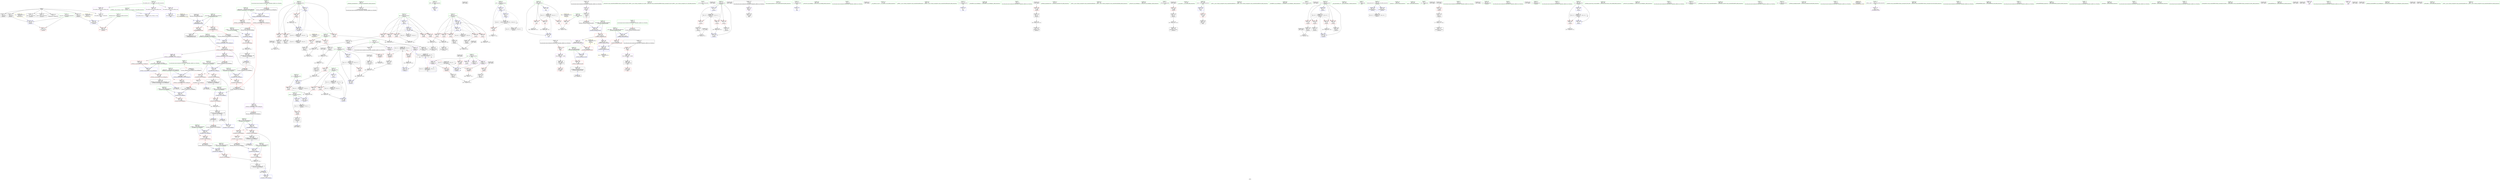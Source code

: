 digraph "SVFG" {
	label="SVFG";

	Node0x558028864270 [shape=record,color=grey,label="{NodeID: 0\nNullPtr}"];
	Node0x558028864270 -> Node0x55802888dfb0[style=solid];
	Node0x558028864270 -> Node0x55802888e0b0[style=solid];
	Node0x558028864270 -> Node0x55802888e180[style=solid];
	Node0x558028864270 -> Node0x55802888e250[style=solid];
	Node0x558028864270 -> Node0x55802888e320[style=solid];
	Node0x558028864270 -> Node0x55802888e3f0[style=solid];
	Node0x558028864270 -> Node0x55802889cd10[style=solid];
	Node0x5580288e0670 [shape=record,color=black,label="{NodeID: 609\n509 = PHI(493, )\n0th arg _ZStaNRSt13_Ios_FmtflagsS_ }"];
	Node0x5580288e0670 -> Node0x55802889edc0[style=solid];
	Node0x55802889de50 [shape=record,color=blue,label="{NodeID: 277\n98\<--123\nj81\<--\n_Z5solvev\n}"];
	Node0x55802889de50 -> Node0x5580288922a0[style=dashed];
	Node0x55802889de50 -> Node0x558028892370[style=dashed];
	Node0x55802889de50 -> Node0x558028892440[style=dashed];
	Node0x55802889de50 -> Node0x558028892510[style=dashed];
	Node0x55802889de50 -> Node0x55802889dff0[style=dashed];
	Node0x55802889de50 -> Node0x5580288bc3f0[style=dashed];
	Node0x5580288919b0 [shape=record,color=red,label="{NodeID: 194\n226\<--92\n\<--i46\n_Z5solvev\n}"];
	Node0x5580288919b0 -> Node0x5580288942c0[style=solid];
	Node0x55802888e9c0 [shape=record,color=black,label="{NodeID: 111\n45\<--46\n\<--_ZNSt8ios_base4InitD1Ev\nCan only get source location for instruction, argument, global var or function.}"];
	Node0x55802888cab0 [shape=record,color=green,label="{NodeID: 28\n19\<--21\nEPS\<--EPS_field_insensitive\nGlob }"];
	Node0x55802888cab0 -> Node0x55802889ca10[style=solid];
	Node0x5580288e45e0 [shape=record,color=black,label="{NodeID: 637\n400 = PHI()\n}"];
	Node0x5580288aaad0 [shape=record,color=grey,label="{NodeID: 471\n272 = cmp(271, 123, )\n}"];
	Node0x55802889f510 [shape=record,color=blue,label="{NodeID: 305\n567\<--565\n__a.addr\<--__a\n_ZStorSt13_Ios_FmtflagsS_\n}"];
	Node0x55802889f510 -> Node0x55802889c6a0[style=dashed];
	Node0x558028893070 [shape=record,color=red,label="{NodeID: 222\n392\<--351\n\<--i\nmain\n}"];
	Node0x558028893070 -> Node0x5580288a8b50[style=solid];
	Node0x558028894c80 [shape=record,color=black,label="{NodeID: 139\n359\<--358\n\<--vbase.offset.ptr\nmain\n}"];
	Node0x558028894c80 -> Node0x558028893210[style=solid];
	Node0x55802888f340 [shape=record,color=green,label="{NodeID: 56\n110\<--111\n_ZStrsIcSt11char_traitsIcESaIcEERSt13basic_istreamIT_T0_ES7_RNSt7__cxx1112basic_stringIS4_S5_T1_EE\<--_ZStrsIcSt11char_traitsIcESaIcEERSt13basic_istreamIT_T0_ES7_RNSt7__cxx1112basic_stringIS4_S5_T1_EE_field_insensitive\n}"];
	Node0x55802889c770 [shape=record,color=red,label="{NodeID: 250\n574\<--569\n\<--__b.addr\n_ZStorSt13_Ios_FmtflagsS_\n}"];
	Node0x55802889c770 -> Node0x5580288a95d0[style=solid];
	Node0x5580288963d0 [shape=record,color=purple,label="{NodeID: 167\n432\<--431\n_M_precision\<--this1\n_ZNSt8ios_base9precisionEl\n}"];
	Node0x5580288963d0 -> Node0x558028893620[style=solid];
	Node0x558028890d60 [shape=record,color=green,label="{NodeID: 84\n480\<--481\n__old\<--__old_field_insensitive\n_ZNSt8ios_base4setfESt13_Ios_FmtflagsS0_\n}"];
	Node0x558028890d60 -> Node0x55802889bc10[style=solid];
	Node0x558028890d60 -> Node0x55802889ecf0[style=solid];
	Node0x558028873b80 [shape=record,color=green,label="{NodeID: 1\n7\<--1\n__dso_handle\<--dummyObj\nGlob }"];
	Node0x5580288e2a70 [shape=record,color=black,label="{NodeID: 610\n100 = PHI()\n}"];
	Node0x5580288c8420 [shape=record,color=yellow,style=double,label="{NodeID: 527\n53V_1 = ENCHI(MR_53V_0)\npts\{449 \}\nFun[_ZSt5fixedRSt8ios_base]}"];
	Node0x5580288c8420 -> Node0x55802889e9b0[style=dashed];
	Node0x55802889df20 [shape=record,color=blue,label="{NodeID: 278\n290\<--285\narrayidx92\<--\n_Z5solvev\n}"];
	Node0x55802889df20 -> Node0x55802889df20[style=dashed];
	Node0x55802889df20 -> Node0x5580288bc8f0[style=dashed];
	Node0x558028891a80 [shape=record,color=red,label="{NodeID: 195\n242\<--92\n\<--i46\n_Z5solvev\n}"];
	Node0x558028891a80 -> Node0x5580288a9bd0[style=solid];
	Node0x55802888eac0 [shape=record,color=black,label="{NodeID: 112\n126\<--125\nconv\<--\n_Z5solvev\n}"];
	Node0x55802888eac0 -> Node0x5580288aac50[style=solid];
	Node0x55802888cbb0 [shape=record,color=green,label="{NodeID: 29\n32\<--36\nllvm.global_ctors\<--llvm.global_ctors_field_insensitive\nGlob }"];
	Node0x55802888cbb0 -> Node0x558028895f30[style=solid];
	Node0x55802888cbb0 -> Node0x558028896030[style=solid];
	Node0x55802888cbb0 -> Node0x558028896130[style=solid];
	Node0x5580288e46b0 [shape=record,color=black,label="{NodeID: 638\n403 = PHI()\n}"];
	Node0x5580288aac50 [shape=record,color=grey,label="{NodeID: 472\n130 = cmp(126, 127, )\n}"];
	Node0x55802889f5e0 [shape=record,color=blue,label="{NodeID: 306\n569\<--566\n__b.addr\<--__b\n_ZStorSt13_Ios_FmtflagsS_\n}"];
	Node0x55802889f5e0 -> Node0x55802889c770[style=dashed];
	Node0x558028893140 [shape=record,color=red,label="{NodeID: 223\n409\<--351\n\<--i\nmain\n}"];
	Node0x558028893140 -> Node0x5580288a98d0[style=solid];
	Node0x558028894d50 [shape=record,color=black,label="{NodeID: 140\n362\<--361\n\<--add.ptr\nmain\n}"];
	Node0x55802888f440 [shape=record,color=green,label="{NodeID: 57\n117\<--118\nllvm.memset.p0i8.i64\<--llvm.memset.p0i8.i64_field_insensitive\n}"];
	Node0x55802889c840 [shape=record,color=blue,label="{NodeID: 251\n8\<--9\na\<--\nGlob }"];
	Node0x5580288964a0 [shape=record,color=purple,label="{NodeID: 168\n436\<--431\n_M_precision2\<--this1\n_ZNSt8ios_base9precisionEl\n}"];
	Node0x5580288964a0 -> Node0x55802889e8e0[style=solid];
	Node0x558028890e30 [shape=record,color=green,label="{NodeID: 85\n491\<--492\n_ZStcoSt13_Ios_Fmtflags\<--_ZStcoSt13_Ios_Fmtflags_field_insensitive\n}"];
	Node0x558028873c10 [shape=record,color=green,label="{NodeID: 2\n9\<--1\n\<--dummyObj\nCan only get source location for instruction, argument, global var or function.}"];
	Node0x5580288e2b40 [shape=record,color=black,label="{NodeID: 611\n109 = PHI()\n}"];
	Node0x55802889dff0 [shape=record,color=blue,label="{NodeID: 279\n98\<--294\nj81\<--inc94\n_Z5solvev\n}"];
	Node0x55802889dff0 -> Node0x5580288922a0[style=dashed];
	Node0x55802889dff0 -> Node0x558028892370[style=dashed];
	Node0x55802889dff0 -> Node0x558028892440[style=dashed];
	Node0x55802889dff0 -> Node0x558028892510[style=dashed];
	Node0x55802889dff0 -> Node0x55802889dff0[style=dashed];
	Node0x55802889dff0 -> Node0x5580288bc3f0[style=dashed];
	Node0x558028891b50 [shape=record,color=red,label="{NodeID: 196\n250\<--92\n\<--i46\n_Z5solvev\n}"];
	Node0x558028891b50 -> Node0x5580288a8cd0[style=solid];
	Node0x55802888eb90 [shape=record,color=black,label="{NodeID: 113\n133\<--132\nconv7\<--\n_Z5solvev\n}"];
	Node0x55802888ccb0 [shape=record,color=green,label="{NodeID: 30\n37\<--38\n__cxx_global_var_init\<--__cxx_global_var_init_field_insensitive\n}"];
	Node0x5580288e4780 [shape=record,color=black,label="{NodeID: 639\n452 = PHI(470, )\n}"];
	Node0x5580288aadd0 [shape=record,color=grey,label="{NodeID: 473\n381 = cmp(379, 380, )\n}"];
	Node0x558028893210 [shape=record,color=red,label="{NodeID: 224\n360\<--359\nvbase.offset\<--\nmain\n}"];
	Node0x558028894e20 [shape=record,color=black,label="{NodeID: 141\n369\<--368\n\<--vbase.offset.ptr4\nmain\n}"];
	Node0x558028894e20 -> Node0x5580288932e0[style=solid];
	Node0x55802888f540 [shape=record,color=green,label="{NodeID: 58\n128\<--129\n_ZNKSt7__cxx1112basic_stringIcSt11char_traitsIcESaIcEE4sizeEv\<--_ZNKSt7__cxx1112basic_stringIcSt11char_traitsIcESaIcEE4sizeEv_field_insensitive\n}"];
	Node0x55802889c910 [shape=record,color=blue,label="{NodeID: 252\n11\<--9\nb\<--\nGlob }"];
	Node0x558028896570 [shape=record,color=purple,label="{NodeID: 169\n486\<--485\n_M_flags\<--this1\n_ZNSt8ios_base4setfESt13_Ios_FmtflagsS0_\n}"];
	Node0x558028896570 -> Node0x55802889bce0[style=solid];
	Node0x558028890f30 [shape=record,color=green,label="{NodeID: 86\n495\<--496\n_ZStaNRSt13_Ios_FmtflagsS_\<--_ZStaNRSt13_Ios_FmtflagsS__field_insensitive\n}"];
	Node0x558028873ec0 [shape=record,color=green,label="{NodeID: 3\n20\<--1\n\<--dummyObj\nCan only get source location for instruction, argument, global var or function.}"];
	Node0x5580288e2c10 [shape=record,color=black,label="{NodeID: 612\n127 = PHI()\n}"];
	Node0x5580288e2c10 -> Node0x5580288aac50[style=solid];
	Node0x5580288a8550 [shape=record,color=grey,label="{NodeID: 446\n184 = Binary(181, 183, )\n}"];
	Node0x5580288a8550 -> Node0x5580288a8850[style=solid];
	Node0x55802889e0c0 [shape=record,color=blue,label="{NodeID: 280\n90\<--298\np\<--inc96\n_Z5solvev\n}"];
	Node0x55802889e0c0 -> Node0x5580288baff0[style=dashed];
	Node0x558028891c20 [shape=record,color=red,label="{NodeID: 197\n286\<--92\n\<--i46\n_Z5solvev\n}"];
	Node0x558028891c20 -> Node0x5580288aa4d0[style=solid];
	Node0x558028893830 [shape=record,color=black,label="{NodeID: 114\n138\<--137\nconv10\<--\n_Z5solvev\n}"];
	Node0x558028893830 -> Node0x5580288a8fd0[style=solid];
	Node0x55802888cdb0 [shape=record,color=green,label="{NodeID: 31\n41\<--42\n_ZNSt8ios_base4InitC1Ev\<--_ZNSt8ios_base4InitC1Ev_field_insensitive\n}"];
	Node0x5580288e4890 [shape=record,color=black,label="{NodeID: 640\n490 = PHI(524, )\n|{<s0>41}}"];
	Node0x5580288e4890:s0 -> Node0x5580288e50a0[style=solid,color=red];
	Node0x5580288aaf50 [shape=record,color=grey,label="{NodeID: 474\n262 = cmp(256, 261, )\n}"];
	Node0x5580288932e0 [shape=record,color=red,label="{NodeID: 225\n370\<--369\nvbase.offset5\<--\nmain\n}"];
	Node0x558028894ef0 [shape=record,color=black,label="{NodeID: 142\n372\<--371\n\<--add.ptr6\nmain\n|{<s0>31}}"];
	Node0x558028894ef0:s0 -> Node0x5580288e5d60[style=solid,color=red];
	Node0x55802888f640 [shape=record,color=green,label="{NodeID: 59\n135\<--136\n_ZNSt7__cxx1112basic_stringIcSt11char_traitsIcESaIcEEixEm\<--_ZNSt7__cxx1112basic_stringIcSt11char_traitsIcESaIcEEixEm_field_insensitive\n}"];
	Node0x55802889ca10 [shape=record,color=blue,label="{NodeID: 253\n19\<--20\nEPS\<--\nGlob }"];
	Node0x558028896640 [shape=record,color=purple,label="{NodeID: 170\n493\<--485\n_M_flags2\<--this1\n_ZNSt8ios_base4setfESt13_Ios_FmtflagsS0_\n|{<s0>41}}"];
	Node0x558028896640:s0 -> Node0x5580288e0670[style=solid,color=red];
	Node0x558028891030 [shape=record,color=green,label="{NodeID: 87\n500\<--501\n_ZStanSt13_Ios_FmtflagsS_\<--_ZStanSt13_Ios_FmtflagsS__field_insensitive\n}"];
	Node0x558028873f50 [shape=record,color=green,label="{NodeID: 4\n22\<--1\n_ZSt3cin\<--dummyObj\nGlob }"];
	Node0x5580288e2d10 [shape=record,color=black,label="{NodeID: 613\n134 = PHI()\n}"];
	Node0x5580288e2d10 -> Node0x5580288925e0[style=solid];
	Node0x5580288a86d0 [shape=record,color=grey,label="{NodeID: 447\n193 = Binary(192, 140, )\n}"];
	Node0x5580288a86d0 -> Node0x558028894050[style=solid];
	Node0x55802889e190 [shape=record,color=blue,label="{NodeID: 281\n92\<--302\ni46\<--inc98\n_Z5solvev\n}"];
	Node0x55802889e190 -> Node0x5580288919b0[style=dashed];
	Node0x55802889e190 -> Node0x558028891a80[style=dashed];
	Node0x55802889e190 -> Node0x558028891b50[style=dashed];
	Node0x55802889e190 -> Node0x558028891c20[style=dashed];
	Node0x55802889e190 -> Node0x558028891cf0[style=dashed];
	Node0x55802889e190 -> Node0x55802889e190[style=dashed];
	Node0x55802889e190 -> Node0x5580288c4ff0[style=dashed];
	Node0x558028891cf0 [shape=record,color=red,label="{NodeID: 198\n301\<--92\n\<--i46\n_Z5solvev\n}"];
	Node0x558028891cf0 -> Node0x5580288aa1d0[style=solid];
	Node0x558028893900 [shape=record,color=black,label="{NodeID: 115\n141\<--139\nidxprom\<--sub\n_Z5solvev\n}"];
	Node0x55802888ceb0 [shape=record,color=green,label="{NodeID: 32\n47\<--48\n__cxa_atexit\<--__cxa_atexit_field_insensitive\n}"];
	Node0x5580288e4a60 [shape=record,color=black,label="{NodeID: 641\n494 = PHI(508, )\n}"];
	Node0x5580288ab0d0 [shape=record,color=grey,label="{NodeID: 475\n248 = cmp(247, 114, )\n}"];
	Node0x5580288933b0 [shape=record,color=red,label="{NodeID: 226\n431\<--423\nthis1\<--this.addr\n_ZNSt8ios_base9precisionEl\n}"];
	Node0x5580288933b0 -> Node0x5580288963d0[style=solid];
	Node0x5580288933b0 -> Node0x5580288964a0[style=solid];
	Node0x558028894fc0 [shape=record,color=black,label="{NodeID: 143\n346\<--413\nmain_ret\<--\nmain\n}"];
	Node0x55802888f740 [shape=record,color=green,label="{NodeID: 60\n158\<--159\n_ZNSt7__cxx1112basic_stringIcSt11char_traitsIcESaIcEED1Ev\<--_ZNSt7__cxx1112basic_stringIcSt11char_traitsIcESaIcEED1Ev_field_insensitive\n}"];
	Node0x55802889cb10 [shape=record,color=blue,label="{NodeID: 254\n581\<--33\nllvm.global_ctors_0\<--\nGlob }"];
	Node0x558028896710 [shape=record,color=purple,label="{NodeID: 171\n502\<--485\n_M_flags5\<--this1\n_ZNSt8ios_base4setfESt13_Ios_FmtflagsS0_\n|{<s0>43}}"];
	Node0x558028896710:s0 -> Node0x5580288e59a0[style=solid,color=red];
	Node0x558028891130 [shape=record,color=green,label="{NodeID: 88\n504\<--505\n_ZStoRRSt13_Ios_FmtflagsS_\<--_ZStoRRSt13_Ios_FmtflagsS__field_insensitive\n}"];
	Node0x558028873fe0 [shape=record,color=green,label="{NodeID: 5\n25\<--1\n_ZSt4cout\<--dummyObj\nGlob }"];
	Node0x5580288e2e10 [shape=record,color=black,label="{NodeID: 614\n44 = PHI()\n}"];
	Node0x5580288b9e00 [shape=record,color=yellow,style=double,label="{NodeID: 531\n4V_1 = ENCHI(MR_4V_0)\npts\{69 \}\nFun[_Z5solvev]}"];
	Node0x5580288b9e00 -> Node0x558028896bf0[style=dashed];
	Node0x5580288b9e00 -> Node0x558028896cc0[style=dashed];
	Node0x5580288a8850 [shape=record,color=grey,label="{NodeID: 448\n186 = Binary(185, 184, )\n}"];
	Node0x5580288a8850 -> Node0x55802889d490[style=solid];
	Node0x55802889e260 [shape=record,color=blue,label="{NodeID: 282\n62\<--307\nretval\<--sub100\n_Z5solvev\n}"];
	Node0x55802889e260 -> Node0x5580288c3bf0[style=dashed];
	Node0x558028891dc0 [shape=record,color=red,label="{NodeID: 199\n271\<--94\n\<--q54\n_Z5solvev\n}"];
	Node0x558028891dc0 -> Node0x5580288aaad0[style=solid];
	Node0x5580288939d0 [shape=record,color=black,label="{NodeID: 116\n168\<--167\nconv14\<--\n_Z5solvev\n}"];
	Node0x5580288939d0 -> Node0x5580288ab3d0[style=solid];
	Node0x55802888cfb0 [shape=record,color=green,label="{NodeID: 33\n46\<--52\n_ZNSt8ios_base4InitD1Ev\<--_ZNSt8ios_base4InitD1Ev_field_insensitive\n}"];
	Node0x55802888cfb0 -> Node0x55802888e9c0[style=solid];
	Node0x5580288e4b70 [shape=record,color=black,label="{NodeID: 642\n499 = PHI(551, )\n|{<s0>43}}"];
	Node0x5580288e4b70:s0 -> Node0x5580288e5ae0[style=solid,color=red];
	Node0x5580288ab250 [shape=record,color=grey,label="{NodeID: 476\n240 = cmp(238, 239, )\n}"];
	Node0x558028893480 [shape=record,color=red,label="{NodeID: 227\n435\<--425\n\<--__prec.addr\n_ZNSt8ios_base9precisionEl\n}"];
	Node0x558028893480 -> Node0x55802889e8e0[style=solid];
	Node0x558028895090 [shape=record,color=black,label="{NodeID: 144\n420\<--438\n_ZNSt8ios_base9precisionEl_ret\<--\n_ZNSt8ios_base9precisionEl\n|{<s0>31}}"];
	Node0x558028895090:s0 -> Node0x5580288e3eb0[style=solid,color=blue];
	Node0x55802888f840 [shape=record,color=green,label="{NodeID: 61\n328\<--329\n__gxx_personality_v0\<--__gxx_personality_v0_field_insensitive\n}"];
	Node0x55802889cc10 [shape=record,color=blue,label="{NodeID: 255\n582\<--34\nllvm.global_ctors_1\<--_GLOBAL__sub_I_Carups_1_0.cpp\nGlob }"];
	Node0x5580288967e0 [shape=record,color=purple,label="{NodeID: 172\n361\<--23\nadd.ptr\<--\nmain\n}"];
	Node0x5580288967e0 -> Node0x558028894d50[style=solid];
	Node0x558028891230 [shape=record,color=green,label="{NodeID: 89\n511\<--512\n__a.addr\<--__a.addr_field_insensitive\n_ZStaNRSt13_Ios_FmtflagsS_\n}"];
	Node0x558028891230 -> Node0x55802889bdb0[style=solid];
	Node0x558028891230 -> Node0x55802889be80[style=solid];
	Node0x558028891230 -> Node0x55802889edc0[style=solid];
	Node0x55802888b640 [shape=record,color=green,label="{NodeID: 6\n28\<--1\n.str\<--dummyObj\nGlob }"];
	Node0x5580288e2ee0 [shape=record,color=black,label="{NodeID: 615\n190 = PHI()\n}"];
	Node0x5580288e2ee0 -> Node0x558028892920[style=solid];
	Node0x5580288b9ee0 [shape=record,color=yellow,style=double,label="{NodeID: 532\n6V_1 = ENCHI(MR_6V_0)\npts\{75 \}\nFun[_Z5solvev]}"];
	Node0x5580288b9ee0 -> Node0x55802889d080[style=dashed];
	Node0x5580288a89d0 [shape=record,color=grey,label="{NodeID: 449\n144 = Binary(143, 145, )\n}"];
	Node0x5580288a89d0 -> Node0x55802889cee0[style=solid];
	Node0x55802889e330 [shape=record,color=blue,label="{NodeID: 283\n86\<--145\ncleanup.dest.slot\<--\n_Z5solvev\n}"];
	Node0x55802889e330 -> Node0x5580288c40f0[style=dashed];
	Node0x558028891e90 [shape=record,color=red,label="{NodeID: 200\n237\<--96\n\<--j\n_Z5solvev\n}"];
	Node0x558028891e90 -> Node0x558028894460[style=solid];
	Node0x558028893aa0 [shape=record,color=black,label="{NodeID: 117\n173\<--172\nconv18\<--\n_Z5solvev\n}"];
	Node0x55802888d0b0 [shape=record,color=green,label="{NodeID: 34\n59\<--60\n_Z5solvev\<--_Z5solvev_field_insensitive\n}"];
	Node0x5580288e4ce0 [shape=record,color=black,label="{NodeID: 643\n503 = PHI(533, )\n}"];
	Node0x5580288ab3d0 [shape=record,color=grey,label="{NodeID: 477\n170 = cmp(168, 169, )\n}"];
	Node0x558028893550 [shape=record,color=red,label="{NodeID: 228\n438\<--427\n\<--__old\n_ZNSt8ios_base9precisionEl\n}"];
	Node0x558028893550 -> Node0x558028895090[style=solid];
	Node0x558028895160 [shape=record,color=black,label="{NodeID: 145\n446\<--457\n_ZSt5fixedRSt8ios_base_ret\<--\n_ZSt5fixedRSt8ios_base\n}"];
	Node0x55802888f940 [shape=record,color=green,label="{NodeID: 62\n344\<--345\nmain\<--main_field_insensitive\n}"];
	Node0x55802889cd10 [shape=record,color=blue, style = dotted,label="{NodeID: 256\n583\<--3\nllvm.global_ctors_2\<--dummyVal\nGlob }"];
	Node0x5580288968b0 [shape=record,color=purple,label="{NodeID: 173\n371\<--26\nadd.ptr6\<--\nmain\n}"];
	Node0x5580288968b0 -> Node0x558028894ef0[style=solid];
	Node0x558028891300 [shape=record,color=green,label="{NodeID: 90\n513\<--514\n__b.addr\<--__b.addr_field_insensitive\n_ZStaNRSt13_Ios_FmtflagsS_\n}"];
	Node0x558028891300 -> Node0x55802889bf50[style=solid];
	Node0x558028891300 -> Node0x55802889ee90[style=solid];
	Node0x55802888b6d0 [shape=record,color=green,label="{NodeID: 7\n30\<--1\n.str.1\<--dummyObj\nGlob }"];
	Node0x5580288e3010 [shape=record,color=black,label="{NodeID: 616\n103 = PHI()\n}"];
	Node0x5580288b9fc0 [shape=record,color=yellow,style=double,label="{NodeID: 533\n8V_1 = ENCHI(MR_8V_0)\npts\{77 \}\nFun[_Z5solvev]}"];
	Node0x5580288b9fc0 -> Node0x55802889d150[style=dashed];
	Node0x5580288a8b50 [shape=record,color=grey,label="{NodeID: 450\n393 = Binary(392, 145, )\n}"];
	Node0x55802889e400 [shape=record,color=blue,label="{NodeID: 284\n347\<--123\nretval\<--\nmain\n}"];
	Node0x55802889e400 -> Node0x558028892e00[style=dashed];
	Node0x558028891f60 [shape=record,color=red,label="{NodeID: 201\n243\<--96\n\<--j\n_Z5solvev\n}"];
	Node0x558028891f60 -> Node0x5580288a9bd0[style=solid];
	Node0x558028893b70 [shape=record,color=black,label="{NodeID: 118\n176\<--175\nconv21\<--\n_Z5solvev\n}"];
	Node0x558028893b70 -> Node0x5580288a9750[style=solid];
	Node0x55802888d1b0 [shape=record,color=green,label="{NodeID: 35\n62\<--63\nretval\<--retval_field_insensitive\n_Z5solvev\n}"];
	Node0x55802888d1b0 -> Node0x558028896b20[style=solid];
	Node0x55802888d1b0 -> Node0x55802889d700[style=solid];
	Node0x55802888d1b0 -> Node0x55802889e260[style=solid];
	Node0x5580288e4df0 [shape=record,color=black,label="{NodeID: 644\n520 = PHI(551, )\n}"];
	Node0x5580288e4df0 -> Node0x55802889ef60[style=solid];
	Node0x5580288ab550 [shape=record,color=grey,label="{NodeID: 478\n280 = cmp(278, 279, )\n}"];
	Node0x558028893620 [shape=record,color=red,label="{NodeID: 229\n433\<--432\n\<--_M_precision\n_ZNSt8ios_base9precisionEl\n}"];
	Node0x558028893620 -> Node0x55802889e810[style=solid];
	Node0x558028895230 [shape=record,color=black,label="{NodeID: 146\n470\<--506\n_ZNSt8ios_base4setfESt13_Ios_FmtflagsS0__ret\<--\n_ZNSt8ios_base4setfESt13_Ios_FmtflagsS0_\n|{<s0>39}}"];
	Node0x558028895230:s0 -> Node0x5580288e4780[style=solid,color=blue];
	Node0x55802888fa40 [shape=record,color=green,label="{NodeID: 63\n347\<--348\nretval\<--retval_field_insensitive\nmain\n}"];
	Node0x55802888fa40 -> Node0x558028892e00[style=solid];
	Node0x55802888fa40 -> Node0x55802889e400[style=solid];
	Node0x55802889ce10 [shape=record,color=blue,label="{NodeID: 257\n78\<--123\ni\<--\n_Z5solvev\n}"];
	Node0x55802889ce10 -> Node0x5580288ba5f0[style=dashed];
	Node0x558028896980 [shape=record,color=red,label="{NodeID: 174\n357\<--24\nvtable\<--\nmain\n}"];
	Node0x558028896980 -> Node0x558028896230[style=solid];
	Node0x5580288913d0 [shape=record,color=green,label="{NodeID: 91\n526\<--527\n__a.addr\<--__a.addr_field_insensitive\n_ZStcoSt13_Ios_Fmtflags\n}"];
	Node0x5580288913d0 -> Node0x55802889c0f0[style=solid];
	Node0x5580288913d0 -> Node0x55802889f030[style=solid];
	Node0x55802888b760 [shape=record,color=green,label="{NodeID: 8\n33\<--1\n\<--dummyObj\nCan only get source location for instruction, argument, global var or function.}"];
	Node0x5580288e3110 [shape=record,color=black,label="{NodeID: 617\n104 = PHI()\n}"];
	Node0x5580288a8cd0 [shape=record,color=grey,label="{NodeID: 451\n252 = Binary(250, 251, )\n}"];
	Node0x5580288a8cd0 -> Node0x558028894600[style=solid];
	Node0x55802889e4d0 [shape=record,color=blue,label="{NodeID: 285\n351\<--123\ni\<--\nmain\n}"];
	Node0x55802889e4d0 -> Node0x5580288c7320[style=dashed];
	Node0x558028892030 [shape=record,color=red,label="{NodeID: 202\n251\<--96\n\<--j\n_Z5solvev\n}"];
	Node0x558028892030 -> Node0x5580288a8cd0[style=solid];
	Node0x558028893c40 [shape=record,color=black,label="{NodeID: 119\n178\<--177\nidxprom23\<--sub22\n_Z5solvev\n}"];
	Node0x55802888d280 [shape=record,color=green,label="{NodeID: 36\n64\<--65\nk\<--k_field_insensitive\n_Z5solvev\n}"];
	Node0x5580288e4f60 [shape=record,color=black,label="{NodeID: 645\n545 = PHI(564, )\n}"];
	Node0x5580288e4f60 -> Node0x55802889f2a0[style=solid];
	Node0x5580288ab6d0 [shape=record,color=grey,label="{NodeID: 479\n232 = cmp(229, 231, )\n}"];
	Node0x5580288936f0 [shape=record,color=red,label="{NodeID: 230\n451\<--448\n\<--__base.addr\n_ZSt5fixedRSt8ios_base\n|{<s0>39}}"];
	Node0x5580288936f0:s0 -> Node0x5580288e5670[style=solid,color=red];
	Node0x558028895300 [shape=record,color=black,label="{NodeID: 147\n508\<--521\n_ZStaNRSt13_Ios_FmtflagsS__ret\<--\n_ZStaNRSt13_Ios_FmtflagsS_\n|{<s0>41}}"];
	Node0x558028895300:s0 -> Node0x5580288e4a60[style=solid,color=blue];
	Node0x55802888fb10 [shape=record,color=green,label="{NodeID: 64\n349\<--350\nt\<--t_field_insensitive\nmain\n}"];
	Node0x55802888fb10 -> Node0x558028892ed0[style=solid];
	Node0x55802889cee0 [shape=record,color=blue,label="{NodeID: 258\n142\<--144\narrayidx\<--inc\n_Z5solvev\n}"];
	Node0x55802889cee0 -> Node0x5580288baaf0[style=dashed];
	Node0x558028896a50 [shape=record,color=red,label="{NodeID: 175\n367\<--27\nvtable3\<--\nmain\n}"];
	Node0x558028896a50 -> Node0x558028896300[style=solid];
	Node0x5580288914a0 [shape=record,color=green,label="{NodeID: 92\n536\<--537\n__a.addr\<--__a.addr_field_insensitive\n_ZStoRRSt13_Ios_FmtflagsS_\n}"];
	Node0x5580288914a0 -> Node0x55802889c1c0[style=solid];
	Node0x5580288914a0 -> Node0x55802889c290[style=solid];
	Node0x5580288914a0 -> Node0x55802889f100[style=solid];
	Node0x55802888b7f0 [shape=record,color=green,label="{NodeID: 9\n114\<--1\n\<--dummyObj\nCan only get source location for instruction, argument, global var or function.}"];
	Node0x5580288e31e0 [shape=record,color=black,label="{NodeID: 618\n112 = PHI()\n}"];
	Node0x5580288a8e50 [shape=record,color=grey,label="{NodeID: 452\n268 = Binary(267, 145, )\n}"];
	Node0x5580288a8e50 -> Node0x55802889dd80[style=solid];
	Node0x55802889e5a0 [shape=record,color=blue,label="{NodeID: 286\n351\<--410\ni\<--inc\nmain\n}"];
	Node0x55802889e5a0 -> Node0x5580288c7320[style=dashed];
	Node0x558028892100 [shape=record,color=red,label="{NodeID: 203\n257\<--96\n\<--j\n_Z5solvev\n}"];
	Node0x558028892100 -> Node0x5580288947a0[style=solid];
	Node0x558028893d10 [shape=record,color=black,label="{NodeID: 120\n181\<--180\nconv25\<--\n_Z5solvev\n}"];
	Node0x558028893d10 -> Node0x5580288a8550[style=solid];
	Node0x55802888d350 [shape=record,color=green,label="{NodeID: 37\n66\<--67\nl\<--l_field_insensitive\n_Z5solvev\n}"];
	Node0x5580288e50a0 [shape=record,color=black,label="{NodeID: 646\n510 = PHI(490, )\n1st arg _ZStaNRSt13_Ios_FmtflagsS_ }"];
	Node0x5580288e50a0 -> Node0x55802889ee90[style=solid];
	Node0x5580288ab850 [shape=record,color=grey,label="{NodeID: 480\n197 = cmp(196, 123, )\n}"];
	Node0x55802889b840 [shape=record,color=red,label="{NodeID: 231\n457\<--448\n\<--__base.addr\n_ZSt5fixedRSt8ios_base\n}"];
	Node0x55802889b840 -> Node0x558028895160[style=solid];
	Node0x5580288953d0 [shape=record,color=black,label="{NodeID: 148\n524\<--530\n_ZStcoSt13_Ios_Fmtflags_ret\<--neg\n_ZStcoSt13_Ios_Fmtflags\n|{<s0>40}}"];
	Node0x5580288953d0:s0 -> Node0x5580288e4890[style=solid,color=blue];
	Node0x55802888fbe0 [shape=record,color=green,label="{NodeID: 65\n351\<--352\ni\<--i_field_insensitive\nmain\n}"];
	Node0x55802888fbe0 -> Node0x558028892fa0[style=solid];
	Node0x55802888fbe0 -> Node0x558028893070[style=solid];
	Node0x55802888fbe0 -> Node0x558028893140[style=solid];
	Node0x55802888fbe0 -> Node0x55802889e4d0[style=solid];
	Node0x55802888fbe0 -> Node0x55802889e5a0[style=solid];
	Node0x55802889cfb0 [shape=record,color=blue,label="{NodeID: 259\n78\<--149\ni\<--inc11\n_Z5solvev\n}"];
	Node0x55802889cfb0 -> Node0x5580288ba5f0[style=dashed];
	Node0x558028896b20 [shape=record,color=red,label="{NodeID: 176\n313\<--62\n\<--retval\n_Z5solvev\n}"];
	Node0x558028896b20 -> Node0x558028894bb0[style=solid];
	Node0x558028891570 [shape=record,color=green,label="{NodeID: 93\n538\<--539\n__b.addr\<--__b.addr_field_insensitive\n_ZStoRRSt13_Ios_FmtflagsS_\n}"];
	Node0x558028891570 -> Node0x55802889c360[style=solid];
	Node0x558028891570 -> Node0x55802889f1d0[style=solid];
	Node0x55802888b8b0 [shape=record,color=green,label="{NodeID: 10\n115\<--1\n\<--dummyObj\nCan only get source location for instruction, argument, global var or function.}"];
	Node0x5580288e32b0 [shape=record,color=black,label="{NodeID: 619\n284 = PHI()\n}"];
	Node0x5580288e32b0 -> Node0x558028892d30[style=solid];
	Node0x5580288a8fd0 [shape=record,color=grey,label="{NodeID: 453\n139 = Binary(138, 140, )\n}"];
	Node0x5580288a8fd0 -> Node0x558028893900[style=solid];
	Node0x55802889e670 [shape=record,color=blue,label="{NodeID: 287\n423\<--421\nthis.addr\<--this\n_ZNSt8ios_base9precisionEl\n}"];
	Node0x55802889e670 -> Node0x5580288933b0[style=dashed];
	Node0x5580288921d0 [shape=record,color=red,label="{NodeID: 204\n267\<--96\n\<--j\n_Z5solvev\n}"];
	Node0x5580288921d0 -> Node0x5580288a8e50[style=solid];
	Node0x558028893de0 [shape=record,color=black,label="{NodeID: 121\n183\<--182\nconv27\<--call26\n_Z5solvev\n}"];
	Node0x558028893de0 -> Node0x5580288a8550[style=solid];
	Node0x55802888d420 [shape=record,color=green,label="{NodeID: 38\n68\<--69\ns\<--s_field_insensitive\n_Z5solvev\n}"];
	Node0x55802888d420 -> Node0x558028896bf0[style=solid];
	Node0x55802888d420 -> Node0x558028896cc0[style=solid];
	Node0x5580288e51e0 [shape=record,color=black,label="{NodeID: 647\n447 = PHI()\n0th arg _ZSt5fixedRSt8ios_base }"];
	Node0x5580288e51e0 -> Node0x55802889e9b0[style=solid];
	Node0x5580288ab9d0 [shape=record,color=grey,label="{NodeID: 481\n207 = cmp(206, 123, )\n}"];
	Node0x55802889b8d0 [shape=record,color=red,label="{NodeID: 232\n485\<--474\nthis1\<--this.addr\n_ZNSt8ios_base4setfESt13_Ios_FmtflagsS0_\n}"];
	Node0x55802889b8d0 -> Node0x558028896570[style=solid];
	Node0x55802889b8d0 -> Node0x558028896640[style=solid];
	Node0x55802889b8d0 -> Node0x558028896710[style=solid];
	Node0x5580288954a0 [shape=record,color=black,label="{NodeID: 149\n533\<--548\n_ZStoRRSt13_Ios_FmtflagsS__ret\<--\n_ZStoRRSt13_Ios_FmtflagsS_\n|{<s0>43}}"];
	Node0x5580288954a0:s0 -> Node0x5580288e4ce0[style=solid,color=blue];
	Node0x55802888fcb0 [shape=record,color=green,label="{NodeID: 66\n355\<--356\n_ZNSt8ios_base15sync_with_stdioEb\<--_ZNSt8ios_base15sync_with_stdioEb_field_insensitive\n}"];
	Node0x55802889d080 [shape=record,color=blue,label="{NodeID: 260\n74\<--153\nexn.slot\<--\n_Z5solvev\n}"];
	Node0x55802889d080 -> Node0x558028896d90[style=dashed];
	Node0x558028896bf0 [shape=record,color=red,label="{NodeID: 177\n214\<--68\n\<--s\n_Z5solvev\n}"];
	Node0x558028896bf0 -> Node0x558028894120[style=solid];
	Node0x558028891640 [shape=record,color=green,label="{NodeID: 94\n546\<--547\n_ZStorSt13_Ios_FmtflagsS_\<--_ZStorSt13_Ios_FmtflagsS__field_insensitive\n}"];
	Node0x55802888b9b0 [shape=record,color=green,label="{NodeID: 11\n116\<--1\n\<--dummyObj\nCan only get source location for instruction, argument, global var or function.}"];
	Node0x5580288e3410 [shape=record,color=black,label="{NodeID: 620\n169 = PHI()\n}"];
	Node0x5580288e3410 -> Node0x5580288ab3d0[style=solid];
	Node0x5580288a9150 [shape=record,color=grey,label="{NodeID: 454\n149 = Binary(148, 145, )\n}"];
	Node0x5580288a9150 -> Node0x55802889cfb0[style=solid];
	Node0x55802889e740 [shape=record,color=blue,label="{NodeID: 288\n425\<--422\n__prec.addr\<--__prec\n_ZNSt8ios_base9precisionEl\n}"];
	Node0x55802889e740 -> Node0x558028893480[style=dashed];
	Node0x5580288922a0 [shape=record,color=red,label="{NodeID: 205\n277\<--98\n\<--j81\n_Z5solvev\n}"];
	Node0x5580288922a0 -> Node0x558028894940[style=solid];
	Node0x558028893eb0 [shape=record,color=black,label="{NodeID: 122\n189\<--188\nconv28\<--\n_Z5solvev\n}"];
	Node0x55802888d4f0 [shape=record,color=green,label="{NodeID: 39\n70\<--71\nket\<--ket_field_insensitive\n_Z5solvev\n}"];
	Node0x5580288e52b0 [shape=record,color=black,label="{NodeID: 648\n552 = PHI(497, 518, )\n0th arg _ZStanSt13_Ios_FmtflagsS_ }"];
	Node0x5580288e52b0 -> Node0x55802889f370[style=solid];
	Node0x55802889b9a0 [shape=record,color=red,label="{NodeID: 233\n497\<--476\n\<--__fmtfl.addr\n_ZNSt8ios_base4setfESt13_Ios_FmtflagsS0_\n|{<s0>42}}"];
	Node0x55802889b9a0:s0 -> Node0x5580288e52b0[style=solid,color=red];
	Node0x558028895570 [shape=record,color=black,label="{NodeID: 150\n551\<--562\n_ZStanSt13_Ios_FmtflagsS__ret\<--and\n_ZStanSt13_Ios_FmtflagsS_\n|{<s0>42|<s1>44}}"];
	Node0x558028895570:s0 -> Node0x5580288e4b70[style=solid,color=blue];
	Node0x558028895570:s1 -> Node0x5580288e4df0[style=solid,color=blue];
	Node0x55802888fdb0 [shape=record,color=green,label="{NodeID: 67\n364\<--365\n_ZNSt9basic_iosIcSt11char_traitsIcEE3tieEPSo\<--_ZNSt9basic_iosIcSt11char_traitsIcEE3tieEPSo_field_insensitive\n}"];
	Node0x5580288c2cf0 [shape=record,color=black,label="{NodeID: 510\nMR_12V_3 = PHI(MR_12V_4, MR_12V_2, )\npts\{81 \}\n}"];
	Node0x5580288c2cf0 -> Node0x5580288971a0[style=dashed];
	Node0x5580288c2cf0 -> Node0x558028897270[style=dashed];
	Node0x5580288c2cf0 -> Node0x55802889d490[style=dashed];
	Node0x55802889d150 [shape=record,color=blue,label="{NodeID: 261\n76\<--155\nehselector.slot\<--\n_Z5solvev\n}"];
	Node0x55802889d150 -> Node0x558028896e60[style=dashed];
	Node0x558028896cc0 [shape=record,color=red,label="{NodeID: 178\n230\<--68\n\<--s\n_Z5solvev\n}"];
	Node0x558028896cc0 -> Node0x558028894390[style=solid];
	Node0x558028891740 [shape=record,color=green,label="{NodeID: 95\n554\<--555\n__a.addr\<--__a.addr_field_insensitive\n_ZStanSt13_Ios_FmtflagsS_\n}"];
	Node0x558028891740 -> Node0x55802889c500[style=solid];
	Node0x558028891740 -> Node0x55802889f370[style=solid];
	Node0x55802888bab0 [shape=record,color=green,label="{NodeID: 12\n121\<--1\n\<--dummyObj\nCan only get source location for instruction, argument, global var or function.}"];
	Node0x5580288e3510 [shape=record,color=black,label="{NodeID: 621\n174 = PHI()\n}"];
	Node0x5580288e3510 -> Node0x558028892780[style=solid];
	Node0x5580288a92d0 [shape=record,color=grey,label="{NodeID: 455\n218 = Binary(217, 219, )\n}"];
	Node0x5580288a92d0 -> Node0x5580288941f0[style=solid];
	Node0x55802889e810 [shape=record,color=blue,label="{NodeID: 289\n427\<--433\n__old\<--\n_ZNSt8ios_base9precisionEl\n}"];
	Node0x55802889e810 -> Node0x558028893550[style=dashed];
	Node0x558028892370 [shape=record,color=red,label="{NodeID: 206\n282\<--98\n\<--j81\n_Z5solvev\n}"];
	Node0x558028892370 -> Node0x558028894a10[style=solid];
	Node0x558028893f80 [shape=record,color=black,label="{NodeID: 123\n192\<--191\nconv31\<--\n_Z5solvev\n}"];
	Node0x558028893f80 -> Node0x5580288a86d0[style=solid];
	Node0x55802888d5c0 [shape=record,color=green,label="{NodeID: 40\n72\<--73\ntar\<--tar_field_insensitive\n_Z5solvev\n}"];
	Node0x5580288e54f0 [shape=record,color=black,label="{NodeID: 649\n553 = PHI(498, 519, )\n1st arg _ZStanSt13_Ios_FmtflagsS_ }"];
	Node0x5580288e54f0 -> Node0x55802889f440[style=solid];
	Node0x5580288ba5f0 [shape=record,color=black,label="{NodeID: 483\nMR_10V_3 = PHI(MR_10V_4, MR_10V_2, )\npts\{79 \}\n}"];
	Node0x5580288ba5f0 -> Node0x558028896f30[style=dashed];
	Node0x5580288ba5f0 -> Node0x558028897000[style=dashed];
	Node0x5580288ba5f0 -> Node0x5580288970d0[style=dashed];
	Node0x5580288ba5f0 -> Node0x55802889cfb0[style=dashed];
	Node0x55802889ba70 [shape=record,color=red,label="{NodeID: 234\n489\<--478\n\<--__mask.addr\n_ZNSt8ios_base4setfESt13_Ios_FmtflagsS0_\n|{<s0>40}}"];
	Node0x55802889ba70:s0 -> Node0x5580288e5c20[style=solid,color=red];
	Node0x558028895640 [shape=record,color=black,label="{NodeID: 151\n564\<--575\n_ZStorSt13_Ios_FmtflagsS__ret\<--or\n_ZStorSt13_Ios_FmtflagsS_\n|{<s0>45}}"];
	Node0x558028895640:s0 -> Node0x5580288e4f60[style=solid,color=blue];
	Node0x55802888feb0 [shape=record,color=green,label="{NodeID: 68\n375\<--376\n_ZNSt8ios_base9precisionEl\<--_ZNSt8ios_base9precisionEl_field_insensitive\n}"];
	Node0x5580288c31f0 [shape=record,color=black,label="{NodeID: 511\nMR_14V_3 = PHI(MR_14V_4, MR_14V_2, )\npts\{83 \}\n}"];
	Node0x5580288c31f0 -> Node0x558028897340[style=dashed];
	Node0x5580288c31f0 -> Node0x55802889d560[style=dashed];
	Node0x5580288c31f0 -> Node0x5580288c31f0[style=dashed];
	Node0x55802889d220 [shape=record,color=blue,label="{NodeID: 262\n80\<--163\nper\<--\n_Z5solvev\n}"];
	Node0x55802889d220 -> Node0x5580288c2cf0[style=dashed];
	Node0x558028896d90 [shape=record,color=red,label="{NodeID: 179\n315\<--74\nexn\<--exn.slot\n_Z5solvev\n}"];
	Node0x55802888dc40 [shape=record,color=green,label="{NodeID: 96\n556\<--557\n__b.addr\<--__b.addr_field_insensitive\n_ZStanSt13_Ios_FmtflagsS_\n}"];
	Node0x55802888dc40 -> Node0x55802889c5d0[style=solid];
	Node0x55802888dc40 -> Node0x55802889f440[style=solid];
	Node0x55802888bbb0 [shape=record,color=green,label="{NodeID: 13\n123\<--1\n\<--dummyObj\nCan only get source location for instruction, argument, global var or function.}"];
	Node0x5580288e3610 [shape=record,color=black,label="{NodeID: 622\n182 = PHI()\n}"];
	Node0x5580288e3610 -> Node0x558028893de0[style=solid];
	Node0x5580288a9450 [shape=record,color=grey,label="{NodeID: 456\n221 = Binary(213, 220, )\n}"];
	Node0x5580288a9450 -> Node0x55802889d8a0[style=solid];
	Node0x55802889e8e0 [shape=record,color=blue,label="{NodeID: 290\n436\<--435\n_M_precision2\<--\n_ZNSt8ios_base9precisionEl\n|{<s0>31}}"];
	Node0x55802889e8e0:s0 -> Node0x5580288ce150[style=dashed,color=blue];
	Node0x558028892440 [shape=record,color=red,label="{NodeID: 207\n287\<--98\n\<--j81\n_Z5solvev\n}"];
	Node0x558028892440 -> Node0x5580288aa4d0[style=solid];
	Node0x558028894050 [shape=record,color=black,label="{NodeID: 124\n194\<--193\nidxprom33\<--sub32\n_Z5solvev\n}"];
	Node0x55802888d690 [shape=record,color=green,label="{NodeID: 41\n74\<--75\nexn.slot\<--exn.slot_field_insensitive\n_Z5solvev\n}"];
	Node0x55802888d690 -> Node0x558028896d90[style=solid];
	Node0x55802888d690 -> Node0x55802889d080[style=solid];
	Node0x5580288e5670 [shape=record,color=black,label="{NodeID: 650\n471 = PHI(451, )\n0th arg _ZNSt8ios_base4setfESt13_Ios_FmtflagsS0_ }"];
	Node0x5580288e5670 -> Node0x55802889ea80[style=solid];
	Node0x5580288cbb40 [shape=record,color=yellow,style=double,label="{NodeID: 567\nRETMU(53V_2)\npts\{449 \}\nFun[_ZSt5fixedRSt8ios_base]}"];
	Node0x5580288baaf0 [shape=record,color=black,label="{NodeID: 484\nMR_32V_2 = PHI(MR_32V_3, MR_32V_1, )\npts\{150000 \}\n|{|<s4>36}}"];
	Node0x5580288baaf0 -> Node0x5580288926b0[style=dashed];
	Node0x5580288baaf0 -> Node0x558028892850[style=dashed];
	Node0x5580288baaf0 -> Node0x5580288929f0[style=dashed];
	Node0x5580288baaf0 -> Node0x55802889cee0[style=dashed];
	Node0x5580288baaf0:s4 -> Node0x5580288c6df0[style=dashed,color=blue];
	Node0x55802889bb40 [shape=record,color=red,label="{NodeID: 235\n498\<--478\n\<--__mask.addr\n_ZNSt8ios_base4setfESt13_Ios_FmtflagsS0_\n|{<s0>42}}"];
	Node0x55802889bb40:s0 -> Node0x5580288e54f0[style=solid,color=red];
	Node0x558028895710 [shape=record,color=purple,label="{NodeID: 152\n43\<--4\n\<--_ZStL8__ioinit\n__cxx_global_var_init\n}"];
	Node0x55802888ffb0 [shape=record,color=green,label="{NodeID: 69\n385\<--386\n_ZStlsISt11char_traitsIcEERSt13basic_ostreamIcT_ES5_PKc\<--_ZStlsISt11char_traitsIcEERSt13basic_ostreamIcT_ES5_PKc_field_insensitive\n}"];
	Node0x5580288c36f0 [shape=record,color=black,label="{NodeID: 512\nMR_16V_3 = PHI(MR_16V_4, MR_16V_2, )\npts\{85 \}\n}"];
	Node0x5580288c36f0 -> Node0x558028897410[style=dashed];
	Node0x5580288c36f0 -> Node0x5580288974e0[style=dashed];
	Node0x5580288c36f0 -> Node0x5580288975b0[style=dashed];
	Node0x5580288c36f0 -> Node0x558028897680[style=dashed];
	Node0x5580288c36f0 -> Node0x55802889d630[style=dashed];
	Node0x55802889d2f0 [shape=record,color=blue,label="{NodeID: 263\n82\<--123\nq\<--\n_Z5solvev\n}"];
	Node0x55802889d2f0 -> Node0x5580288c31f0[style=dashed];
	Node0x558028896e60 [shape=record,color=red,label="{NodeID: 180\n316\<--76\nsel\<--ehselector.slot\n_Z5solvev\n}"];
	Node0x55802888dd10 [shape=record,color=green,label="{NodeID: 97\n567\<--568\n__a.addr\<--__a.addr_field_insensitive\n_ZStorSt13_Ios_FmtflagsS_\n}"];
	Node0x55802888dd10 -> Node0x55802889c6a0[style=solid];
	Node0x55802888dd10 -> Node0x55802889f510[style=solid];
	Node0x55802888bcb0 [shape=record,color=green,label="{NodeID: 14\n140\<--1\n\<--dummyObj\nCan only get source location for instruction, argument, global var or function.}"];
	Node0x5580288e3710 [shape=record,color=black,label="{NodeID: 623\n216 = PHI()\n}"];
	Node0x5580288e3710 -> Node0x5580288aa7d0[style=solid];
	Node0x5580288a95d0 [shape=record,color=grey,label="{NodeID: 457\n575 = Binary(573, 574, )\n}"];
	Node0x5580288a95d0 -> Node0x558028895640[style=solid];
	Node0x55802889e9b0 [shape=record,color=blue,label="{NodeID: 291\n448\<--447\n__base.addr\<--__base\n_ZSt5fixedRSt8ios_base\n}"];
	Node0x55802889e9b0 -> Node0x5580288936f0[style=dashed];
	Node0x55802889e9b0 -> Node0x55802889b840[style=dashed];
	Node0x558028892510 [shape=record,color=red,label="{NodeID: 208\n293\<--98\n\<--j81\n_Z5solvev\n}"];
	Node0x558028892510 -> Node0x5580288a9ed0[style=solid];
	Node0x558028894120 [shape=record,color=black,label="{NodeID: 125\n215\<--214\nconv41\<--\n_Z5solvev\n}"];
	Node0x558028894120 -> Node0x5580288aa7d0[style=solid];
	Node0x55802888d760 [shape=record,color=green,label="{NodeID: 42\n76\<--77\nehselector.slot\<--ehselector.slot_field_insensitive\n_Z5solvev\n}"];
	Node0x55802888d760 -> Node0x558028896e60[style=solid];
	Node0x55802888d760 -> Node0x55802889d150[style=solid];
	Node0x5580288e5780 [shape=record,color=black,label="{NodeID: 651\n472 = PHI(453, )\n1st arg _ZNSt8ios_base4setfESt13_Ios_FmtflagsS0_ }"];
	Node0x5580288e5780 -> Node0x55802889eb50[style=solid];
	Node0x5580288baff0 [shape=record,color=black,label="{NodeID: 485\nMR_22V_4 = PHI(MR_22V_5, MR_22V_3, )\npts\{91 \}\n}"];
	Node0x5580288baff0 -> Node0x558028891810[style=dashed];
	Node0x5580288baff0 -> Node0x5580288918e0[style=dashed];
	Node0x5580288baff0 -> Node0x55802889e0c0[style=dashed];
	Node0x5580288baff0 -> Node0x5580288baff0[style=dashed];
	Node0x5580288baff0 -> Node0x5580288c4af0[style=dashed];
	Node0x55802889bc10 [shape=record,color=red,label="{NodeID: 236\n506\<--480\n\<--__old\n_ZNSt8ios_base4setfESt13_Ios_FmtflagsS0_\n}"];
	Node0x55802889bc10 -> Node0x558028895230[style=solid];
	Node0x5580288957e0 [shape=record,color=purple,label="{NodeID: 153\n142\<--13\narrayidx\<--al\n_Z5solvev\n}"];
	Node0x5580288957e0 -> Node0x5580288926b0[style=solid];
	Node0x5580288957e0 -> Node0x55802889cee0[style=solid];
	Node0x5580288900b0 [shape=record,color=green,label="{NodeID: 70\n388\<--389\n_ZSt5fixedRSt8ios_base\<--_ZSt5fixedRSt8ios_base_field_insensitive\n}"];
	Node0x5580288c3bf0 [shape=record,color=black,label="{NodeID: 513\nMR_2V_3 = PHI(MR_2V_4, MR_2V_2, )\npts\{63 \}\n}"];
	Node0x5580288c3bf0 -> Node0x558028896b20[style=dashed];
	Node0x55802889d3c0 [shape=record,color=blue,label="{NodeID: 264\n84\<--123\ni12\<--\n_Z5solvev\n}"];
	Node0x55802889d3c0 -> Node0x5580288c36f0[style=dashed];
	Node0x558028896f30 [shape=record,color=red,label="{NodeID: 181\n125\<--78\n\<--i\n_Z5solvev\n}"];
	Node0x558028896f30 -> Node0x55802888eac0[style=solid];
	Node0x55802888dde0 [shape=record,color=green,label="{NodeID: 98\n569\<--570\n__b.addr\<--__b.addr_field_insensitive\n_ZStorSt13_Ios_FmtflagsS_\n}"];
	Node0x55802888dde0 -> Node0x55802889c770[style=solid];
	Node0x55802888dde0 -> Node0x55802889f5e0[style=solid];
	Node0x55802888bdb0 [shape=record,color=green,label="{NodeID: 15\n145\<--1\n\<--dummyObj\nCan only get source location for instruction, argument, global var or function.}"];
	Node0x5580288e3810 [shape=record,color=black,label="{NodeID: 624\n228 = PHI()\n}"];
	Node0x5580288e3810 -> Node0x5580288aa350[style=solid];
	Node0x5580288a9750 [shape=record,color=grey,label="{NodeID: 458\n177 = Binary(176, 140, )\n}"];
	Node0x5580288a9750 -> Node0x558028893c40[style=solid];
	Node0x55802889ea80 [shape=record,color=blue,label="{NodeID: 292\n474\<--471\nthis.addr\<--this\n_ZNSt8ios_base4setfESt13_Ios_FmtflagsS0_\n}"];
	Node0x55802889ea80 -> Node0x55802889b8d0[style=dashed];
	Node0x5580288925e0 [shape=record,color=red,label="{NodeID: 209\n137\<--134\n\<--call9\n_Z5solvev\n}"];
	Node0x5580288925e0 -> Node0x558028893830[style=solid];
	Node0x5580288941f0 [shape=record,color=black,label="{NodeID: 126\n220\<--218\nconv44\<--add\n_Z5solvev\n}"];
	Node0x5580288941f0 -> Node0x5580288a9450[style=solid];
	Node0x55802888d830 [shape=record,color=green,label="{NodeID: 43\n78\<--79\ni\<--i_field_insensitive\n_Z5solvev\n}"];
	Node0x55802888d830 -> Node0x558028896f30[style=solid];
	Node0x55802888d830 -> Node0x558028897000[style=solid];
	Node0x55802888d830 -> Node0x5580288970d0[style=solid];
	Node0x55802888d830 -> Node0x55802889ce10[style=solid];
	Node0x55802888d830 -> Node0x55802889cfb0[style=solid];
	Node0x5580288e5890 [shape=record,color=black,label="{NodeID: 652\n473 = PHI(454, )\n2nd arg _ZNSt8ios_base4setfESt13_Ios_FmtflagsS0_ }"];
	Node0x5580288e5890 -> Node0x55802889ec20[style=solid];
	Node0x55802889bce0 [shape=record,color=red,label="{NodeID: 237\n487\<--486\n\<--_M_flags\n_ZNSt8ios_base4setfESt13_Ios_FmtflagsS0_\n}"];
	Node0x55802889bce0 -> Node0x55802889ecf0[style=solid];
	Node0x5580288958b0 [shape=record,color=purple,label="{NodeID: 154\n179\<--13\narrayidx24\<--al\n_Z5solvev\n}"];
	Node0x5580288958b0 -> Node0x558028892850[style=solid];
	Node0x5580288901b0 [shape=record,color=green,label="{NodeID: 71\n390\<--391\n_ZNSolsEPFRSt8ios_baseS0_E\<--_ZNSolsEPFRSt8ios_baseS0_E_field_insensitive\n}"];
	Node0x5580288c40f0 [shape=record,color=black,label="{NodeID: 514\nMR_18V_3 = PHI(MR_18V_4, MR_18V_2, )\npts\{87 \}\n}"];
	Node0x55802889d490 [shape=record,color=blue,label="{NodeID: 265\n80\<--186\nper\<--mul\n_Z5solvev\n}"];
	Node0x55802889d490 -> Node0x5580288c2cf0[style=dashed];
	Node0x558028897000 [shape=record,color=red,label="{NodeID: 182\n132\<--78\n\<--i\n_Z5solvev\n}"];
	Node0x558028897000 -> Node0x55802888eb90[style=solid];
	Node0x55802888deb0 [shape=record,color=green,label="{NodeID: 99\n34\<--577\n_GLOBAL__sub_I_Carups_1_0.cpp\<--_GLOBAL__sub_I_Carups_1_0.cpp_field_insensitive\n}"];
	Node0x55802888deb0 -> Node0x55802889cc10[style=solid];
	Node0x55802888beb0 [shape=record,color=green,label="{NodeID: 16\n163\<--1\n\<--dummyObj\nCan only get source location for instruction, argument, global var or function.}"];
	Node0x5580288e3910 [shape=record,color=black,label="{NodeID: 625\n239 = PHI()\n}"];
	Node0x5580288e3910 -> Node0x5580288ab250[style=solid];
	Node0x5580288a98d0 [shape=record,color=grey,label="{NodeID: 459\n410 = Binary(409, 145, )\n}"];
	Node0x5580288a98d0 -> Node0x55802889e5a0[style=solid];
	Node0x55802889eb50 [shape=record,color=blue,label="{NodeID: 293\n476\<--472\n__fmtfl.addr\<--__fmtfl\n_ZNSt8ios_base4setfESt13_Ios_FmtflagsS0_\n}"];
	Node0x55802889eb50 -> Node0x55802889b9a0[style=dashed];
	Node0x5580288926b0 [shape=record,color=red,label="{NodeID: 210\n143\<--142\n\<--arrayidx\n_Z5solvev\n}"];
	Node0x5580288926b0 -> Node0x5580288a89d0[style=solid];
	Node0x5580288942c0 [shape=record,color=black,label="{NodeID: 127\n227\<--226\nconv48\<--\n_Z5solvev\n}"];
	Node0x5580288942c0 -> Node0x5580288aa350[style=solid];
	Node0x55802888d900 [shape=record,color=green,label="{NodeID: 44\n80\<--81\nper\<--per_field_insensitive\n_Z5solvev\n}"];
	Node0x55802888d900 -> Node0x5580288971a0[style=solid];
	Node0x55802888d900 -> Node0x558028897270[style=solid];
	Node0x55802888d900 -> Node0x55802889d220[style=solid];
	Node0x55802888d900 -> Node0x55802889d490[style=solid];
	Node0x5580288e59a0 [shape=record,color=black,label="{NodeID: 653\n534 = PHI(502, )\n0th arg _ZStoRRSt13_Ios_FmtflagsS_ }"];
	Node0x5580288e59a0 -> Node0x55802889f100[style=solid];
	Node0x55802889bdb0 [shape=record,color=red,label="{NodeID: 238\n517\<--511\n\<--__a.addr\n_ZStaNRSt13_Ios_FmtflagsS_\n}"];
	Node0x55802889bdb0 -> Node0x55802889c020[style=solid];
	Node0x558028895980 [shape=record,color=purple,label="{NodeID: 155\n195\<--13\narrayidx34\<--al\n_Z5solvev\n}"];
	Node0x558028895980 -> Node0x5580288929f0[style=solid];
	Node0x5580288902b0 [shape=record,color=green,label="{NodeID: 72\n395\<--396\n_ZNSolsEi\<--_ZNSolsEi_field_insensitive\n}"];
	Node0x5580288c45f0 [shape=record,color=black,label="{NodeID: 515\nMR_20V_2 = PHI(MR_20V_3, MR_20V_1, )\npts\{89 \}\n}"];
	Node0x55802889d560 [shape=record,color=blue,label="{NodeID: 266\n82\<--145\nq\<--\n_Z5solvev\n}"];
	Node0x55802889d560 -> Node0x5580288c31f0[style=dashed];
	Node0x5580288970d0 [shape=record,color=red,label="{NodeID: 183\n148\<--78\n\<--i\n_Z5solvev\n}"];
	Node0x5580288970d0 -> Node0x5580288a9150[style=solid];
	Node0x55802888dfb0 [shape=record,color=black,label="{NodeID: 100\n2\<--3\ndummyVal\<--dummyVal\n}"];
	Node0x55802888bfb0 [shape=record,color=green,label="{NodeID: 17\n210\<--1\n\<--dummyObj\nCan only get source location for instruction, argument, global var or function.}"];
	Node0x5580288e3a10 [shape=record,color=black,label="{NodeID: 626\n259 = PHI()\n}"];
	Node0x5580288e3a10 -> Node0x558028892c60[style=solid];
	Node0x5580288a9a50 [shape=record,color=grey,label="{NodeID: 460\n530 = Binary(529, 531, )\n}"];
	Node0x5580288a9a50 -> Node0x5580288953d0[style=solid];
	Node0x55802889ec20 [shape=record,color=blue,label="{NodeID: 294\n478\<--473\n__mask.addr\<--__mask\n_ZNSt8ios_base4setfESt13_Ios_FmtflagsS0_\n}"];
	Node0x55802889ec20 -> Node0x55802889ba70[style=dashed];
	Node0x55802889ec20 -> Node0x55802889bb40[style=dashed];
	Node0x558028892780 [shape=record,color=red,label="{NodeID: 211\n175\<--174\n\<--call20\n_Z5solvev\n}"];
	Node0x558028892780 -> Node0x558028893b70[style=solid];
	Node0x558028894390 [shape=record,color=black,label="{NodeID: 128\n231\<--230\nconv51\<--\n_Z5solvev\n}"];
	Node0x558028894390 -> Node0x5580288ab6d0[style=solid];
	Node0x55802888d9d0 [shape=record,color=green,label="{NodeID: 45\n82\<--83\nq\<--q_field_insensitive\n_Z5solvev\n}"];
	Node0x55802888d9d0 -> Node0x558028897340[style=solid];
	Node0x55802888d9d0 -> Node0x55802889d2f0[style=solid];
	Node0x55802888d9d0 -> Node0x55802889d560[style=solid];
	Node0x5580288e5ae0 [shape=record,color=black,label="{NodeID: 654\n535 = PHI(499, )\n1st arg _ZStoRRSt13_Ios_FmtflagsS_ }"];
	Node0x5580288e5ae0 -> Node0x55802889f1d0[style=solid];
	Node0x55802889be80 [shape=record,color=red,label="{NodeID: 239\n521\<--511\n\<--__a.addr\n_ZStaNRSt13_Ios_FmtflagsS_\n}"];
	Node0x55802889be80 -> Node0x558028895300[style=solid];
	Node0x55802889be80 -> Node0x55802889ef60[style=solid];
	Node0x558028895a50 [shape=record,color=purple,label="{NodeID: 156\n119\<--16\n\<--ans\n_Z5solvev\n}"];
	Node0x5580288903b0 [shape=record,color=green,label="{NodeID: 73\n401\<--402\n_ZNSolsEd\<--_ZNSolsEd_field_insensitive\n}"];
	Node0x5580288c4af0 [shape=record,color=black,label="{NodeID: 516\nMR_22V_2 = PHI(MR_22V_4, MR_22V_1, )\npts\{91 \}\n}"];
	Node0x55802889d630 [shape=record,color=blue,label="{NodeID: 267\n84\<--203\ni12\<--inc36\n_Z5solvev\n}"];
	Node0x55802889d630 -> Node0x5580288c36f0[style=dashed];
	Node0x5580288971a0 [shape=record,color=red,label="{NodeID: 184\n185\<--80\n\<--per\n_Z5solvev\n}"];
	Node0x5580288971a0 -> Node0x5580288a8850[style=solid];
	Node0x55802888e0b0 [shape=record,color=black,label="{NodeID: 101\n152\<--3\n\<--dummyVal\n_Z5solvev\n}"];
	Node0x55802888c0b0 [shape=record,color=green,label="{NodeID: 18\n219\<--1\n\<--dummyObj\nCan only get source location for instruction, argument, global var or function.}"];
	Node0x5580288e3b10 [shape=record,color=black,label="{NodeID: 627\n279 = PHI()\n}"];
	Node0x5580288e3b10 -> Node0x5580288ab550[style=solid];
	Node0x5580288a9bd0 [shape=record,color=grey,label="{NodeID: 461\n244 = Binary(242, 243, )\n}"];
	Node0x5580288a9bd0 -> Node0x558028894530[style=solid];
	Node0x55802889ecf0 [shape=record,color=blue,label="{NodeID: 295\n480\<--487\n__old\<--\n_ZNSt8ios_base4setfESt13_Ios_FmtflagsS0_\n}"];
	Node0x55802889ecf0 -> Node0x55802889bc10[style=dashed];
	Node0x558028892850 [shape=record,color=red,label="{NodeID: 212\n180\<--179\n\<--arrayidx24\n_Z5solvev\n}"];
	Node0x558028892850 -> Node0x558028893d10[style=solid];
	Node0x558028894460 [shape=record,color=black,label="{NodeID: 129\n238\<--237\nconv56\<--\n_Z5solvev\n}"];
	Node0x558028894460 -> Node0x5580288ab250[style=solid];
	Node0x55802888daa0 [shape=record,color=green,label="{NodeID: 46\n84\<--85\ni12\<--i12_field_insensitive\n_Z5solvev\n}"];
	Node0x55802888daa0 -> Node0x558028897410[style=solid];
	Node0x55802888daa0 -> Node0x5580288974e0[style=solid];
	Node0x55802888daa0 -> Node0x5580288975b0[style=solid];
	Node0x55802888daa0 -> Node0x558028897680[style=solid];
	Node0x55802888daa0 -> Node0x55802889d3c0[style=solid];
	Node0x55802888daa0 -> Node0x55802889d630[style=solid];
	Node0x5580288e5c20 [shape=record,color=black,label="{NodeID: 655\n525 = PHI(489, )\n0th arg _ZStcoSt13_Ios_Fmtflags }"];
	Node0x5580288e5c20 -> Node0x55802889f030[style=solid];
	Node0x5580288bc3f0 [shape=record,color=black,label="{NodeID: 489\nMR_30V_3 = PHI(MR_30V_4, MR_30V_1, )\npts\{99 \}\n}"];
	Node0x5580288bc3f0 -> Node0x55802889de50[style=dashed];
	Node0x5580288bc3f0 -> Node0x5580288bc3f0[style=dashed];
	Node0x5580288bc3f0 -> Node0x5580288c5ef0[style=dashed];
	Node0x55802889bf50 [shape=record,color=red,label="{NodeID: 240\n519\<--513\n\<--__b.addr\n_ZStaNRSt13_Ios_FmtflagsS_\n|{<s0>44}}"];
	Node0x55802889bf50:s0 -> Node0x5580288e54f0[style=solid,color=red];
	Node0x558028895b20 [shape=record,color=purple,label="{NodeID: 157\n246\<--16\narrayidx62\<--ans\n_Z5solvev\n}"];
	Node0x558028895b20 -> Node0x558028892ac0[style=solid];
	Node0x5580288904b0 [shape=record,color=green,label="{NodeID: 74\n404\<--405\n_ZSt4endlIcSt11char_traitsIcEERSt13basic_ostreamIT_T0_ES6_\<--_ZSt4endlIcSt11char_traitsIcEERSt13basic_ostreamIT_T0_ES6__field_insensitive\n}"];
	Node0x5580288c4ff0 [shape=record,color=black,label="{NodeID: 517\nMR_24V_2 = PHI(MR_24V_4, MR_24V_1, )\npts\{93 \}\n}"];
	Node0x55802889d700 [shape=record,color=blue,label="{NodeID: 268\n62\<--210\nretval\<--\n_Z5solvev\n}"];
	Node0x55802889d700 -> Node0x5580288c3bf0[style=dashed];
	Node0x558028897270 [shape=record,color=red,label="{NodeID: 185\n213\<--80\n\<--per\n_Z5solvev\n}"];
	Node0x558028897270 -> Node0x5580288a9450[style=solid];
	Node0x55802888e180 [shape=record,color=black,label="{NodeID: 102\n153\<--3\n\<--dummyVal\n_Z5solvev\n}"];
	Node0x55802888e180 -> Node0x55802889d080[style=solid];
	Node0x55802888c1b0 [shape=record,color=green,label="{NodeID: 19\n374\<--1\n\<--dummyObj\nCan only get source location for instruction, argument, global var or function.|{<s0>31}}"];
	Node0x55802888c1b0:s0 -> Node0x5580288e6c20[style=solid,color=red];
	Node0x5580288e3c10 [shape=record,color=black,label="{NodeID: 628\n354 = PHI()\n}"];
	Node0x5580288a9d50 [shape=record,color=grey,label="{NodeID: 462\n298 = Binary(297, 163, )\n}"];
	Node0x5580288a9d50 -> Node0x55802889e0c0[style=solid];
	Node0x55802889edc0 [shape=record,color=blue,label="{NodeID: 296\n511\<--509\n__a.addr\<--__a\n_ZStaNRSt13_Ios_FmtflagsS_\n}"];
	Node0x55802889edc0 -> Node0x55802889bdb0[style=dashed];
	Node0x55802889edc0 -> Node0x55802889be80[style=dashed];
	Node0x558028892920 [shape=record,color=red,label="{NodeID: 213\n191\<--190\n\<--call30\n_Z5solvev\n}"];
	Node0x558028892920 -> Node0x558028893f80[style=solid];
	Node0x558028894530 [shape=record,color=black,label="{NodeID: 130\n245\<--244\nidxprom61\<--add60\n_Z5solvev\n}"];
	Node0x55802888db70 [shape=record,color=green,label="{NodeID: 47\n86\<--87\ncleanup.dest.slot\<--cleanup.dest.slot_field_insensitive\n_Z5solvev\n}"];
	Node0x55802888db70 -> Node0x55802889d7d0[style=solid];
	Node0x55802888db70 -> Node0x55802889e330[style=solid];
	Node0x5580288e5d60 [shape=record,color=black,label="{NodeID: 656\n421 = PHI(372, )\n0th arg _ZNSt8ios_base9precisionEl }"];
	Node0x5580288e5d60 -> Node0x55802889e670[style=solid];
	Node0x5580288bc8f0 [shape=record,color=black,label="{NodeID: 490\nMR_34V_3 = PHI(MR_34V_4, MR_34V_1, )\npts\{180000 \}\n}"];
	Node0x5580288bc8f0 -> Node0x558028892ac0[style=dashed];
	Node0x5580288bc8f0 -> Node0x558028892b90[style=dashed];
	Node0x5580288bc8f0 -> Node0x55802889df20[style=dashed];
	Node0x5580288bc8f0 -> Node0x5580288bc8f0[style=dashed];
	Node0x5580288bc8f0 -> Node0x5580288c63f0[style=dashed];
	Node0x55802889c020 [shape=record,color=red,label="{NodeID: 241\n518\<--517\n\<--\n_ZStaNRSt13_Ios_FmtflagsS_\n|{<s0>44}}"];
	Node0x55802889c020:s0 -> Node0x5580288e52b0[style=solid,color=red];
	Node0x558028895bf0 [shape=record,color=purple,label="{NodeID: 158\n254\<--16\narrayidx66\<--ans\n_Z5solvev\n}"];
	Node0x558028895bf0 -> Node0x558028892b90[style=solid];
	Node0x5580288905b0 [shape=record,color=green,label="{NodeID: 75\n406\<--407\n_ZNSolsEPFRSoS_E\<--_ZNSolsEPFRSoS_E_field_insensitive\n}"];
	Node0x5580288c54f0 [shape=record,color=black,label="{NodeID: 518\nMR_26V_2 = PHI(MR_26V_3, MR_26V_1, )\npts\{95 \}\n}"];
	Node0x55802889d7d0 [shape=record,color=blue,label="{NodeID: 269\n86\<--145\ncleanup.dest.slot\<--\n_Z5solvev\n}"];
	Node0x55802889d7d0 -> Node0x5580288c40f0[style=dashed];
	Node0x558028897340 [shape=record,color=red,label="{NodeID: 186\n206\<--82\n\<--q\n_Z5solvev\n}"];
	Node0x558028897340 -> Node0x5580288ab9d0[style=solid];
	Node0x55802888e250 [shape=record,color=black,label="{NodeID: 103\n155\<--3\n\<--dummyVal\n_Z5solvev\n}"];
	Node0x55802888e250 -> Node0x55802889d150[style=solid];
	Node0x55802888c2b0 [shape=record,color=green,label="{NodeID: 20\n453\<--1\n\<--dummyObj\nCan only get source location for instruction, argument, global var or function.|{<s0>39}}"];
	Node0x55802888c2b0:s0 -> Node0x5580288e5780[style=solid,color=red];
	Node0x5580288e3ce0 [shape=record,color=black,label="{NodeID: 629\n363 = PHI()\n}"];
	Node0x5580288a9ed0 [shape=record,color=grey,label="{NodeID: 463\n294 = Binary(293, 145, )\n}"];
	Node0x5580288a9ed0 -> Node0x55802889dff0[style=solid];
	Node0x55802889ee90 [shape=record,color=blue,label="{NodeID: 297\n513\<--510\n__b.addr\<--__b\n_ZStaNRSt13_Ios_FmtflagsS_\n}"];
	Node0x55802889ee90 -> Node0x55802889bf50[style=dashed];
	Node0x5580288929f0 [shape=record,color=red,label="{NodeID: 214\n196\<--195\n\<--arrayidx34\n_Z5solvev\n}"];
	Node0x5580288929f0 -> Node0x5580288ab850[style=solid];
	Node0x558028894600 [shape=record,color=black,label="{NodeID: 131\n253\<--252\nidxprom65\<--add64\n_Z5solvev\n}"];
	Node0x55802888ec60 [shape=record,color=green,label="{NodeID: 48\n88\<--89\nmt\<--mt_field_insensitive\n_Z5solvev\n}"];
	Node0x55802888ec60 -> Node0x558028897750[style=solid];
	Node0x55802888ec60 -> Node0x55802889d8a0[style=solid];
	Node0x5580288e6c20 [shape=record,color=black,label="{NodeID: 657\n422 = PHI(374, )\n1st arg _ZNSt8ios_base9precisionEl }"];
	Node0x5580288e6c20 -> Node0x55802889e740[style=solid];
	Node0x55802889c0f0 [shape=record,color=red,label="{NodeID: 242\n529\<--526\n\<--__a.addr\n_ZStcoSt13_Ios_Fmtflags\n}"];
	Node0x55802889c0f0 -> Node0x5580288a9a50[style=solid];
	Node0x558028895cc0 [shape=record,color=purple,label="{NodeID: 159\n290\<--16\narrayidx92\<--ans\n_Z5solvev\n}"];
	Node0x558028895cc0 -> Node0x55802889df20[style=solid];
	Node0x5580288906b0 [shape=record,color=green,label="{NodeID: 76\n423\<--424\nthis.addr\<--this.addr_field_insensitive\n_ZNSt8ios_base9precisionEl\n}"];
	Node0x5580288906b0 -> Node0x5580288933b0[style=solid];
	Node0x5580288906b0 -> Node0x55802889e670[style=solid];
	Node0x5580288c59f0 [shape=record,color=black,label="{NodeID: 519\nMR_28V_2 = PHI(MR_28V_3, MR_28V_1, )\npts\{97 \}\n}"];
	Node0x55802889d8a0 [shape=record,color=blue,label="{NodeID: 270\n88\<--221\nmt\<--mul45\n_Z5solvev\n}"];
	Node0x55802889d8a0 -> Node0x558028897750[style=dashed];
	Node0x55802889d8a0 -> Node0x5580288c45f0[style=dashed];
	Node0x558028897410 [shape=record,color=red,label="{NodeID: 187\n167\<--84\n\<--i12\n_Z5solvev\n}"];
	Node0x558028897410 -> Node0x5580288939d0[style=solid];
	Node0x55802888e320 [shape=record,color=black,label="{NodeID: 104\n317\<--3\nlpad.val\<--dummyVal\n_Z5solvev\n}"];
	Node0x55802888c3b0 [shape=record,color=green,label="{NodeID: 21\n454\<--1\n\<--dummyObj\nCan only get source location for instruction, argument, global var or function.|{<s0>39}}"];
	Node0x55802888c3b0:s0 -> Node0x5580288e5890[style=solid,color=red];
	Node0x5580288e3db0 [shape=record,color=black,label="{NodeID: 630\n366 = PHI()\n}"];
	Node0x5580288c9e30 [shape=record,color=yellow,style=double,label="{NodeID: 547\n36V_1 = ENCHI(MR_36V_0)\npts\{1 \}\nFun[main]|{|<s2>31|<s3>31}}"];
	Node0x5580288c9e30 -> Node0x558028896980[style=dashed];
	Node0x5580288c9e30 -> Node0x558028896a50[style=dashed];
	Node0x5580288c9e30:s2 -> Node0x558028893620[style=dashed,color=red];
	Node0x5580288c9e30:s3 -> Node0x55802889e8e0[style=dashed,color=red];
	Node0x5580288aa050 [shape=record,color=grey,label="{NodeID: 464\n307 = Binary(305, 306, )\n}"];
	Node0x5580288aa050 -> Node0x55802889e260[style=solid];
	Node0x55802889ef60 [shape=record,color=blue,label="{NodeID: 298\n521\<--520\n\<--call\n_ZStaNRSt13_Ios_FmtflagsS_\n}"];
	Node0x558028892ac0 [shape=record,color=red,label="{NodeID: 215\n247\<--246\n\<--arrayidx62\n_Z5solvev\n}"];
	Node0x558028892ac0 -> Node0x5580288ab0d0[style=solid];
	Node0x5580288946d0 [shape=record,color=black,label="{NodeID: 132\n256\<--255\nconv67\<--\n_Z5solvev\n}"];
	Node0x5580288946d0 -> Node0x5580288aaf50[style=solid];
	Node0x55802888ed30 [shape=record,color=green,label="{NodeID: 49\n90\<--91\np\<--p_field_insensitive\n_Z5solvev\n}"];
	Node0x55802888ed30 -> Node0x558028891810[style=solid];
	Node0x55802888ed30 -> Node0x5580288918e0[style=solid];
	Node0x55802888ed30 -> Node0x55802889d970[style=solid];
	Node0x55802888ed30 -> Node0x55802889e0c0[style=solid];
	Node0x5580288e6e50 [shape=record,color=black,label="{NodeID: 658\n565 = PHI(543, )\n0th arg _ZStorSt13_Ios_FmtflagsS_ }"];
	Node0x5580288e6e50 -> Node0x55802889f510[style=solid];
	Node0x55802889c1c0 [shape=record,color=red,label="{NodeID: 243\n542\<--536\n\<--__a.addr\n_ZStoRRSt13_Ios_FmtflagsS_\n}"];
	Node0x55802889c1c0 -> Node0x55802889c430[style=solid];
	Node0x558028895d90 [shape=record,color=purple,label="{NodeID: 160\n383\<--28\n\<--.str\nmain\n}"];
	Node0x558028890780 [shape=record,color=green,label="{NodeID: 77\n425\<--426\n__prec.addr\<--__prec.addr_field_insensitive\n_ZNSt8ios_base9precisionEl\n}"];
	Node0x558028890780 -> Node0x558028893480[style=solid];
	Node0x558028890780 -> Node0x55802889e740[style=solid];
	Node0x5580288c5ef0 [shape=record,color=black,label="{NodeID: 520\nMR_30V_2 = PHI(MR_30V_3, MR_30V_1, )\npts\{99 \}\n}"];
	Node0x55802889d970 [shape=record,color=blue,label="{NodeID: 271\n90\<--210\np\<--\n_Z5solvev\n}"];
	Node0x55802889d970 -> Node0x5580288baff0[style=dashed];
	Node0x5580288974e0 [shape=record,color=red,label="{NodeID: 188\n172\<--84\n\<--i12\n_Z5solvev\n}"];
	Node0x5580288974e0 -> Node0x558028893aa0[style=solid];
	Node0x55802888e3f0 [shape=record,color=black,label="{NodeID: 105\n318\<--3\nlpad.val102\<--dummyVal\n_Z5solvev\n}"];
	Node0x55802888c4b0 [shape=record,color=green,label="{NodeID: 22\n531\<--1\n\<--dummyObj\nCan only get source location for instruction, argument, global var or function.}"];
	Node0x5580288e3eb0 [shape=record,color=black,label="{NodeID: 631\n373 = PHI(420, )\n}"];
	Node0x5580288aa1d0 [shape=record,color=grey,label="{NodeID: 465\n302 = Binary(301, 145, )\n}"];
	Node0x5580288aa1d0 -> Node0x55802889e190[style=solid];
	Node0x55802889f030 [shape=record,color=blue,label="{NodeID: 299\n526\<--525\n__a.addr\<--__a\n_ZStcoSt13_Ios_Fmtflags\n}"];
	Node0x55802889f030 -> Node0x55802889c0f0[style=dashed];
	Node0x558028892b90 [shape=record,color=red,label="{NodeID: 216\n255\<--254\n\<--arrayidx66\n_Z5solvev\n}"];
	Node0x558028892b90 -> Node0x5580288946d0[style=solid];
	Node0x5580288947a0 [shape=record,color=black,label="{NodeID: 133\n258\<--257\nconv68\<--\n_Z5solvev\n}"];
	Node0x55802888ee00 [shape=record,color=green,label="{NodeID: 50\n92\<--93\ni46\<--i46_field_insensitive\n_Z5solvev\n}"];
	Node0x55802888ee00 -> Node0x5580288919b0[style=solid];
	Node0x55802888ee00 -> Node0x558028891a80[style=solid];
	Node0x55802888ee00 -> Node0x558028891b50[style=solid];
	Node0x55802888ee00 -> Node0x558028891c20[style=solid];
	Node0x55802888ee00 -> Node0x558028891cf0[style=solid];
	Node0x55802888ee00 -> Node0x55802889da40[style=solid];
	Node0x55802888ee00 -> Node0x55802889e190[style=solid];
	Node0x5580288e6f90 [shape=record,color=black,label="{NodeID: 659\n566 = PHI(544, )\n1st arg _ZStorSt13_Ios_FmtflagsS_ }"];
	Node0x5580288e6f90 -> Node0x55802889f5e0[style=solid];
	Node0x55802889c290 [shape=record,color=red,label="{NodeID: 244\n548\<--536\n\<--__a.addr\n_ZStoRRSt13_Ios_FmtflagsS_\n}"];
	Node0x55802889c290 -> Node0x5580288954a0[style=solid];
	Node0x55802889c290 -> Node0x55802889f2a0[style=solid];
	Node0x558028895e60 [shape=record,color=purple,label="{NodeID: 161\n397\<--30\n\<--.str.1\nmain\n}"];
	Node0x558028890850 [shape=record,color=green,label="{NodeID: 78\n427\<--428\n__old\<--__old_field_insensitive\n_ZNSt8ios_base9precisionEl\n}"];
	Node0x558028890850 -> Node0x558028893550[style=solid];
	Node0x558028890850 -> Node0x55802889e810[style=solid];
	Node0x5580288c63f0 [shape=record,color=black,label="{NodeID: 521\nMR_34V_2 = PHI(MR_34V_3, MR_34V_1, )\npts\{180000 \}\n|{<s0>36}}"];
	Node0x5580288c63f0:s0 -> Node0x5580288c6df0[style=dashed,color=blue];
	Node0x55802889da40 [shape=record,color=blue,label="{NodeID: 272\n92\<--123\ni46\<--\n_Z5solvev\n}"];
	Node0x55802889da40 -> Node0x5580288919b0[style=dashed];
	Node0x55802889da40 -> Node0x558028891a80[style=dashed];
	Node0x55802889da40 -> Node0x558028891b50[style=dashed];
	Node0x55802889da40 -> Node0x558028891c20[style=dashed];
	Node0x55802889da40 -> Node0x558028891cf0[style=dashed];
	Node0x55802889da40 -> Node0x55802889e190[style=dashed];
	Node0x55802889da40 -> Node0x5580288c4ff0[style=dashed];
	Node0x5580288975b0 [shape=record,color=red,label="{NodeID: 189\n188\<--84\n\<--i12\n_Z5solvev\n}"];
	Node0x5580288975b0 -> Node0x558028893eb0[style=solid];
	Node0x55802888e4c0 [shape=record,color=black,label="{NodeID: 106\n14\<--13\n\<--al\nCan only get source location for instruction, argument, global var or function.}"];
	Node0x55802888c5b0 [shape=record,color=green,label="{NodeID: 23\n4\<--6\n_ZStL8__ioinit\<--_ZStL8__ioinit_field_insensitive\nGlob }"];
	Node0x55802888c5b0 -> Node0x558028895710[style=solid];
	Node0x5580288e4010 [shape=record,color=black,label="{NodeID: 632\n384 = PHI()\n}"];
	Node0x5580288ca020 [shape=record,color=yellow,style=double,label="{NodeID: 549\n40V_1 = ENCHI(MR_40V_0)\npts\{350 \}\nFun[main]}"];
	Node0x5580288ca020 -> Node0x558028892ed0[style=dashed];
	Node0x5580288aa350 [shape=record,color=grey,label="{NodeID: 466\n229 = Binary(227, 228, )\n}"];
	Node0x5580288aa350 -> Node0x5580288ab6d0[style=solid];
	Node0x55802889f100 [shape=record,color=blue,label="{NodeID: 300\n536\<--534\n__a.addr\<--__a\n_ZStoRRSt13_Ios_FmtflagsS_\n}"];
	Node0x55802889f100 -> Node0x55802889c1c0[style=dashed];
	Node0x55802889f100 -> Node0x55802889c290[style=dashed];
	Node0x558028892c60 [shape=record,color=red,label="{NodeID: 217\n260\<--259\n\<--call70\n_Z5solvev\n}"];
	Node0x558028892c60 -> Node0x558028894870[style=solid];
	Node0x558028894870 [shape=record,color=black,label="{NodeID: 134\n261\<--260\nconv71\<--\n_Z5solvev\n}"];
	Node0x558028894870 -> Node0x5580288aaf50[style=solid];
	Node0x55802888eed0 [shape=record,color=green,label="{NodeID: 51\n94\<--95\nq54\<--q54_field_insensitive\n_Z5solvev\n}"];
	Node0x55802888eed0 -> Node0x558028891dc0[style=solid];
	Node0x55802888eed0 -> Node0x55802889db10[style=solid];
	Node0x55802888eed0 -> Node0x55802889dcb0[style=solid];
	Node0x55802889c360 [shape=record,color=red,label="{NodeID: 245\n544\<--538\n\<--__b.addr\n_ZStoRRSt13_Ios_FmtflagsS_\n|{<s0>45}}"];
	Node0x55802889c360:s0 -> Node0x5580288e6f90[style=solid,color=red];
	Node0x558028895f30 [shape=record,color=purple,label="{NodeID: 162\n581\<--32\nllvm.global_ctors_0\<--llvm.global_ctors\nGlob }"];
	Node0x558028895f30 -> Node0x55802889cb10[style=solid];
	Node0x558028890920 [shape=record,color=green,label="{NodeID: 79\n448\<--449\n__base.addr\<--__base.addr_field_insensitive\n_ZSt5fixedRSt8ios_base\n}"];
	Node0x558028890920 -> Node0x5580288936f0[style=solid];
	Node0x558028890920 -> Node0x55802889b840[style=solid];
	Node0x558028890920 -> Node0x55802889e9b0[style=solid];
	Node0x5580288c68f0 [shape=record,color=black,label="{NodeID: 522\nMR_26V_7 = PHI(MR_26V_6, MR_26V_5, MR_26V_5, )\npts\{95 \}\n}"];
	Node0x5580288c68f0 -> Node0x558028891dc0[style=dashed];
	Node0x5580288c68f0 -> Node0x55802889db10[style=dashed];
	Node0x5580288c68f0 -> Node0x55802889dcb0[style=dashed];
	Node0x5580288c68f0 -> Node0x5580288c54f0[style=dashed];
	Node0x5580288c68f0 -> Node0x5580288c68f0[style=dashed];
	Node0x55802889db10 [shape=record,color=blue,label="{NodeID: 273\n94\<--123\nq54\<--\n_Z5solvev\n}"];
	Node0x55802889db10 -> Node0x558028891dc0[style=dashed];
	Node0x55802889db10 -> Node0x55802889db10[style=dashed];
	Node0x55802889db10 -> Node0x55802889dcb0[style=dashed];
	Node0x55802889db10 -> Node0x5580288c54f0[style=dashed];
	Node0x55802889db10 -> Node0x5580288c68f0[style=dashed];
	Node0x558028897680 [shape=record,color=red,label="{NodeID: 190\n202\<--84\n\<--i12\n_Z5solvev\n}"];
	Node0x558028897680 -> Node0x5580288aa950[style=solid];
	Node0x55802888e5c0 [shape=record,color=black,label="{NodeID: 107\n23\<--22\n\<--_ZSt3cin\nCan only get source location for instruction, argument, global var or function.}"];
	Node0x55802888e5c0 -> Node0x5580288967e0[style=solid];
	Node0x55802888c6b0 [shape=record,color=green,label="{NodeID: 24\n8\<--10\na\<--a_field_insensitive\nGlob }"];
	Node0x55802888c6b0 -> Node0x55802889c840[style=solid];
	Node0x5580288e4110 [shape=record,color=black,label="{NodeID: 633\n387 = PHI()\n}"];
	Node0x5580288aa4d0 [shape=record,color=grey,label="{NodeID: 467\n288 = Binary(286, 287, )\n}"];
	Node0x5580288aa4d0 -> Node0x558028894ae0[style=solid];
	Node0x55802889f1d0 [shape=record,color=blue,label="{NodeID: 301\n538\<--535\n__b.addr\<--__b\n_ZStoRRSt13_Ios_FmtflagsS_\n}"];
	Node0x55802889f1d0 -> Node0x55802889c360[style=dashed];
	Node0x558028892d30 [shape=record,color=red,label="{NodeID: 218\n285\<--284\n\<--call89\n_Z5solvev\n}"];
	Node0x558028892d30 -> Node0x55802889df20[style=solid];
	Node0x558028894940 [shape=record,color=black,label="{NodeID: 135\n278\<--277\nconv83\<--\n_Z5solvev\n}"];
	Node0x558028894940 -> Node0x5580288ab550[style=solid];
	Node0x55802888efa0 [shape=record,color=green,label="{NodeID: 52\n96\<--97\nj\<--j_field_insensitive\n_Z5solvev\n}"];
	Node0x55802888efa0 -> Node0x558028891e90[style=solid];
	Node0x55802888efa0 -> Node0x558028891f60[style=solid];
	Node0x55802888efa0 -> Node0x558028892030[style=solid];
	Node0x55802888efa0 -> Node0x558028892100[style=solid];
	Node0x55802888efa0 -> Node0x5580288921d0[style=solid];
	Node0x55802888efa0 -> Node0x55802889dbe0[style=solid];
	Node0x55802888efa0 -> Node0x55802889dd80[style=solid];
	Node0x55802889c430 [shape=record,color=red,label="{NodeID: 246\n543\<--542\n\<--\n_ZStoRRSt13_Ios_FmtflagsS_\n|{<s0>45}}"];
	Node0x55802889c430:s0 -> Node0x5580288e6e50[style=solid,color=red];
	Node0x558028896030 [shape=record,color=purple,label="{NodeID: 163\n582\<--32\nllvm.global_ctors_1\<--llvm.global_ctors\nGlob }"];
	Node0x558028896030 -> Node0x55802889cc10[style=solid];
	Node0x5580288909f0 [shape=record,color=green,label="{NodeID: 80\n455\<--456\n_ZNSt8ios_base4setfESt13_Ios_FmtflagsS0_\<--_ZNSt8ios_base4setfESt13_Ios_FmtflagsS0__field_insensitive\n}"];
	Node0x5580288c6df0 [shape=record,color=black,label="{NodeID: 523\nMR_44V_2 = PHI(MR_44V_3, MR_44V_1, )\npts\{150000 180000 \}\n|{<s0>36|<s1>36|<s2>36}}"];
	Node0x5580288c6df0:s0 -> Node0x5580288baaf0[style=dashed,color=red];
	Node0x5580288c6df0:s1 -> Node0x5580288bc8f0[style=dashed,color=red];
	Node0x5580288c6df0:s2 -> Node0x5580288c63f0[style=dashed,color=red];
	Node0x55802889dbe0 [shape=record,color=blue,label="{NodeID: 274\n96\<--123\nj\<--\n_Z5solvev\n}"];
	Node0x55802889dbe0 -> Node0x558028891e90[style=dashed];
	Node0x55802889dbe0 -> Node0x558028891f60[style=dashed];
	Node0x55802889dbe0 -> Node0x558028892030[style=dashed];
	Node0x55802889dbe0 -> Node0x558028892100[style=dashed];
	Node0x55802889dbe0 -> Node0x5580288921d0[style=dashed];
	Node0x55802889dbe0 -> Node0x55802889dbe0[style=dashed];
	Node0x55802889dbe0 -> Node0x55802889dd80[style=dashed];
	Node0x55802889dbe0 -> Node0x5580288c59f0[style=dashed];
	Node0x558028897750 [shape=record,color=red,label="{NodeID: 191\n306\<--88\n\<--mt\n_Z5solvev\n}"];
	Node0x558028897750 -> Node0x5580288aa050[style=solid];
	Node0x55802888e6c0 [shape=record,color=black,label="{NodeID: 108\n24\<--22\n\<--_ZSt3cin\nCan only get source location for instruction, argument, global var or function.}"];
	Node0x55802888e6c0 -> Node0x558028896980[style=solid];
	Node0x55802888c7b0 [shape=record,color=green,label="{NodeID: 25\n11\<--12\nb\<--b_field_insensitive\nGlob }"];
	Node0x55802888c7b0 -> Node0x55802889c910[style=solid];
	Node0x5580288e4210 [shape=record,color=black,label="{NodeID: 634\n394 = PHI()\n}"];
	Node0x5580288aa650 [shape=record,color=grey,label="{NodeID: 468\n562 = Binary(560, 561, )\n}"];
	Node0x5580288aa650 -> Node0x558028895570[style=solid];
	Node0x55802889f2a0 [shape=record,color=blue,label="{NodeID: 302\n548\<--545\n\<--call\n_ZStoRRSt13_Ios_FmtflagsS_\n}"];
	Node0x558028892e00 [shape=record,color=red,label="{NodeID: 219\n413\<--347\n\<--retval\nmain\n}"];
	Node0x558028892e00 -> Node0x558028894fc0[style=solid];
	Node0x558028894a10 [shape=record,color=black,label="{NodeID: 136\n283\<--282\nconv87\<--\n_Z5solvev\n}"];
	Node0x55802888f070 [shape=record,color=green,label="{NodeID: 53\n98\<--99\nj81\<--j81_field_insensitive\n_Z5solvev\n}"];
	Node0x55802888f070 -> Node0x5580288922a0[style=solid];
	Node0x55802888f070 -> Node0x558028892370[style=solid];
	Node0x55802888f070 -> Node0x558028892440[style=solid];
	Node0x55802888f070 -> Node0x558028892510[style=solid];
	Node0x55802888f070 -> Node0x55802889de50[style=solid];
	Node0x55802888f070 -> Node0x55802889dff0[style=solid];
	Node0x55802889c500 [shape=record,color=red,label="{NodeID: 247\n560\<--554\n\<--__a.addr\n_ZStanSt13_Ios_FmtflagsS_\n}"];
	Node0x55802889c500 -> Node0x5580288aa650[style=solid];
	Node0x558028896130 [shape=record,color=purple,label="{NodeID: 164\n583\<--32\nllvm.global_ctors_2\<--llvm.global_ctors\nGlob }"];
	Node0x558028896130 -> Node0x55802889cd10[style=solid];
	Node0x558028890af0 [shape=record,color=green,label="{NodeID: 81\n474\<--475\nthis.addr\<--this.addr_field_insensitive\n_ZNSt8ios_base4setfESt13_Ios_FmtflagsS0_\n}"];
	Node0x558028890af0 -> Node0x55802889b8d0[style=solid];
	Node0x558028890af0 -> Node0x55802889ea80[style=solid];
	Node0x5580288ce150 [shape=record,color=yellow,style=double,label="{NodeID: 607\n36V_2 = CSCHI(MR_36V_1)\npts\{1 \}\nCS[]}"];
	Node0x5580288c7320 [shape=record,color=black,label="{NodeID: 524\nMR_42V_3 = PHI(MR_42V_4, MR_42V_2, )\npts\{352 \}\n}"];
	Node0x5580288c7320 -> Node0x558028892fa0[style=dashed];
	Node0x5580288c7320 -> Node0x558028893070[style=dashed];
	Node0x5580288c7320 -> Node0x558028893140[style=dashed];
	Node0x5580288c7320 -> Node0x55802889e5a0[style=dashed];
	Node0x55802889dcb0 [shape=record,color=blue,label="{NodeID: 275\n94\<--145\nq54\<--\n_Z5solvev\n}"];
	Node0x55802889dcb0 -> Node0x5580288c68f0[style=dashed];
	Node0x558028891810 [shape=record,color=red,label="{NodeID: 192\n297\<--90\n\<--p\n_Z5solvev\n}"];
	Node0x558028891810 -> Node0x5580288a9d50[style=solid];
	Node0x55802888e7c0 [shape=record,color=black,label="{NodeID: 109\n26\<--25\n\<--_ZSt4cout\nCan only get source location for instruction, argument, global var or function.}"];
	Node0x55802888e7c0 -> Node0x5580288968b0[style=solid];
	Node0x55802888c8b0 [shape=record,color=green,label="{NodeID: 26\n13\<--15\nal\<--al_field_insensitive\nGlob }"];
	Node0x55802888c8b0 -> Node0x55802888e4c0[style=solid];
	Node0x55802888c8b0 -> Node0x5580288957e0[style=solid];
	Node0x55802888c8b0 -> Node0x5580288958b0[style=solid];
	Node0x55802888c8b0 -> Node0x558028895980[style=solid];
	Node0x5580288e4310 [shape=record,color=black,label="{NodeID: 635\n398 = PHI()\n}"];
	Node0x5580288aa7d0 [shape=record,color=grey,label="{NodeID: 469\n217 = Binary(215, 216, )\n}"];
	Node0x5580288aa7d0 -> Node0x5580288a92d0[style=solid];
	Node0x55802889f370 [shape=record,color=blue,label="{NodeID: 303\n554\<--552\n__a.addr\<--__a\n_ZStanSt13_Ios_FmtflagsS_\n}"];
	Node0x55802889f370 -> Node0x55802889c500[style=dashed];
	Node0x558028892ed0 [shape=record,color=red,label="{NodeID: 220\n380\<--349\n\<--t\nmain\n}"];
	Node0x558028892ed0 -> Node0x5580288aadd0[style=solid];
	Node0x558028894ae0 [shape=record,color=black,label="{NodeID: 137\n289\<--288\nidxprom91\<--add90\n_Z5solvev\n}"];
	Node0x55802888f140 [shape=record,color=green,label="{NodeID: 54\n101\<--102\n_ZNSirsERi\<--_ZNSirsERi_field_insensitive\n}"];
	Node0x55802889c5d0 [shape=record,color=red,label="{NodeID: 248\n561\<--556\n\<--__b.addr\n_ZStanSt13_Ios_FmtflagsS_\n}"];
	Node0x55802889c5d0 -> Node0x5580288aa650[style=solid];
	Node0x558028896230 [shape=record,color=purple,label="{NodeID: 165\n358\<--357\nvbase.offset.ptr\<--vtable\nmain\n}"];
	Node0x558028896230 -> Node0x558028894c80[style=solid];
	Node0x558028890bc0 [shape=record,color=green,label="{NodeID: 82\n476\<--477\n__fmtfl.addr\<--__fmtfl.addr_field_insensitive\n_ZNSt8ios_base4setfESt13_Ios_FmtflagsS0_\n}"];
	Node0x558028890bc0 -> Node0x55802889b9a0[style=solid];
	Node0x558028890bc0 -> Node0x55802889eb50[style=solid];
	Node0x55802889dd80 [shape=record,color=blue,label="{NodeID: 276\n96\<--268\nj\<--inc76\n_Z5solvev\n}"];
	Node0x55802889dd80 -> Node0x558028891e90[style=dashed];
	Node0x55802889dd80 -> Node0x558028891f60[style=dashed];
	Node0x55802889dd80 -> Node0x558028892030[style=dashed];
	Node0x55802889dd80 -> Node0x558028892100[style=dashed];
	Node0x55802889dd80 -> Node0x5580288921d0[style=dashed];
	Node0x55802889dd80 -> Node0x55802889dbe0[style=dashed];
	Node0x55802889dd80 -> Node0x55802889dd80[style=dashed];
	Node0x55802889dd80 -> Node0x5580288c59f0[style=dashed];
	Node0x5580288918e0 [shape=record,color=red,label="{NodeID: 193\n305\<--90\n\<--p\n_Z5solvev\n}"];
	Node0x5580288918e0 -> Node0x5580288aa050[style=solid];
	Node0x55802888e8c0 [shape=record,color=black,label="{NodeID: 110\n27\<--25\n\<--_ZSt4cout\nCan only get source location for instruction, argument, global var or function.}"];
	Node0x55802888e8c0 -> Node0x558028896a50[style=solid];
	Node0x55802888c9b0 [shape=record,color=green,label="{NodeID: 27\n16\<--18\nans\<--ans_field_insensitive\nGlob }"];
	Node0x55802888c9b0 -> Node0x558028895a50[style=solid];
	Node0x55802888c9b0 -> Node0x558028895b20[style=solid];
	Node0x55802888c9b0 -> Node0x558028895bf0[style=solid];
	Node0x55802888c9b0 -> Node0x558028895cc0[style=solid];
	Node0x5580288e4410 [shape=record,color=black,label="{NodeID: 636\n399 = PHI(61, )\n}"];
	Node0x5580288aa950 [shape=record,color=grey,label="{NodeID: 470\n203 = Binary(202, 145, )\n}"];
	Node0x5580288aa950 -> Node0x55802889d630[style=solid];
	Node0x55802889f440 [shape=record,color=blue,label="{NodeID: 304\n556\<--553\n__b.addr\<--__b\n_ZStanSt13_Ios_FmtflagsS_\n}"];
	Node0x55802889f440 -> Node0x55802889c5d0[style=dashed];
	Node0x558028892fa0 [shape=record,color=red,label="{NodeID: 221\n379\<--351\n\<--i\nmain\n}"];
	Node0x558028892fa0 -> Node0x5580288aadd0[style=solid];
	Node0x558028894bb0 [shape=record,color=black,label="{NodeID: 138\n61\<--313\n_Z5solvev_ret\<--\n_Z5solvev\n|{<s0>36}}"];
	Node0x558028894bb0:s0 -> Node0x5580288e4410[style=solid,color=blue];
	Node0x55802888f240 [shape=record,color=green,label="{NodeID: 55\n106\<--107\n_ZNSt7__cxx1112basic_stringIcSt11char_traitsIcESaIcEEC1Ev\<--_ZNSt7__cxx1112basic_stringIcSt11char_traitsIcESaIcEEC1Ev_field_insensitive\n}"];
	Node0x55802889c6a0 [shape=record,color=red,label="{NodeID: 249\n573\<--567\n\<--__a.addr\n_ZStorSt13_Ios_FmtflagsS_\n}"];
	Node0x55802889c6a0 -> Node0x5580288a95d0[style=solid];
	Node0x558028896300 [shape=record,color=purple,label="{NodeID: 166\n368\<--367\nvbase.offset.ptr4\<--vtable3\nmain\n}"];
	Node0x558028896300 -> Node0x558028894e20[style=solid];
	Node0x558028890c90 [shape=record,color=green,label="{NodeID: 83\n478\<--479\n__mask.addr\<--__mask.addr_field_insensitive\n_ZNSt8ios_base4setfESt13_Ios_FmtflagsS0_\n}"];
	Node0x558028890c90 -> Node0x55802889ba70[style=solid];
	Node0x558028890c90 -> Node0x55802889bb40[style=solid];
	Node0x558028890c90 -> Node0x55802889ec20[style=solid];
}
